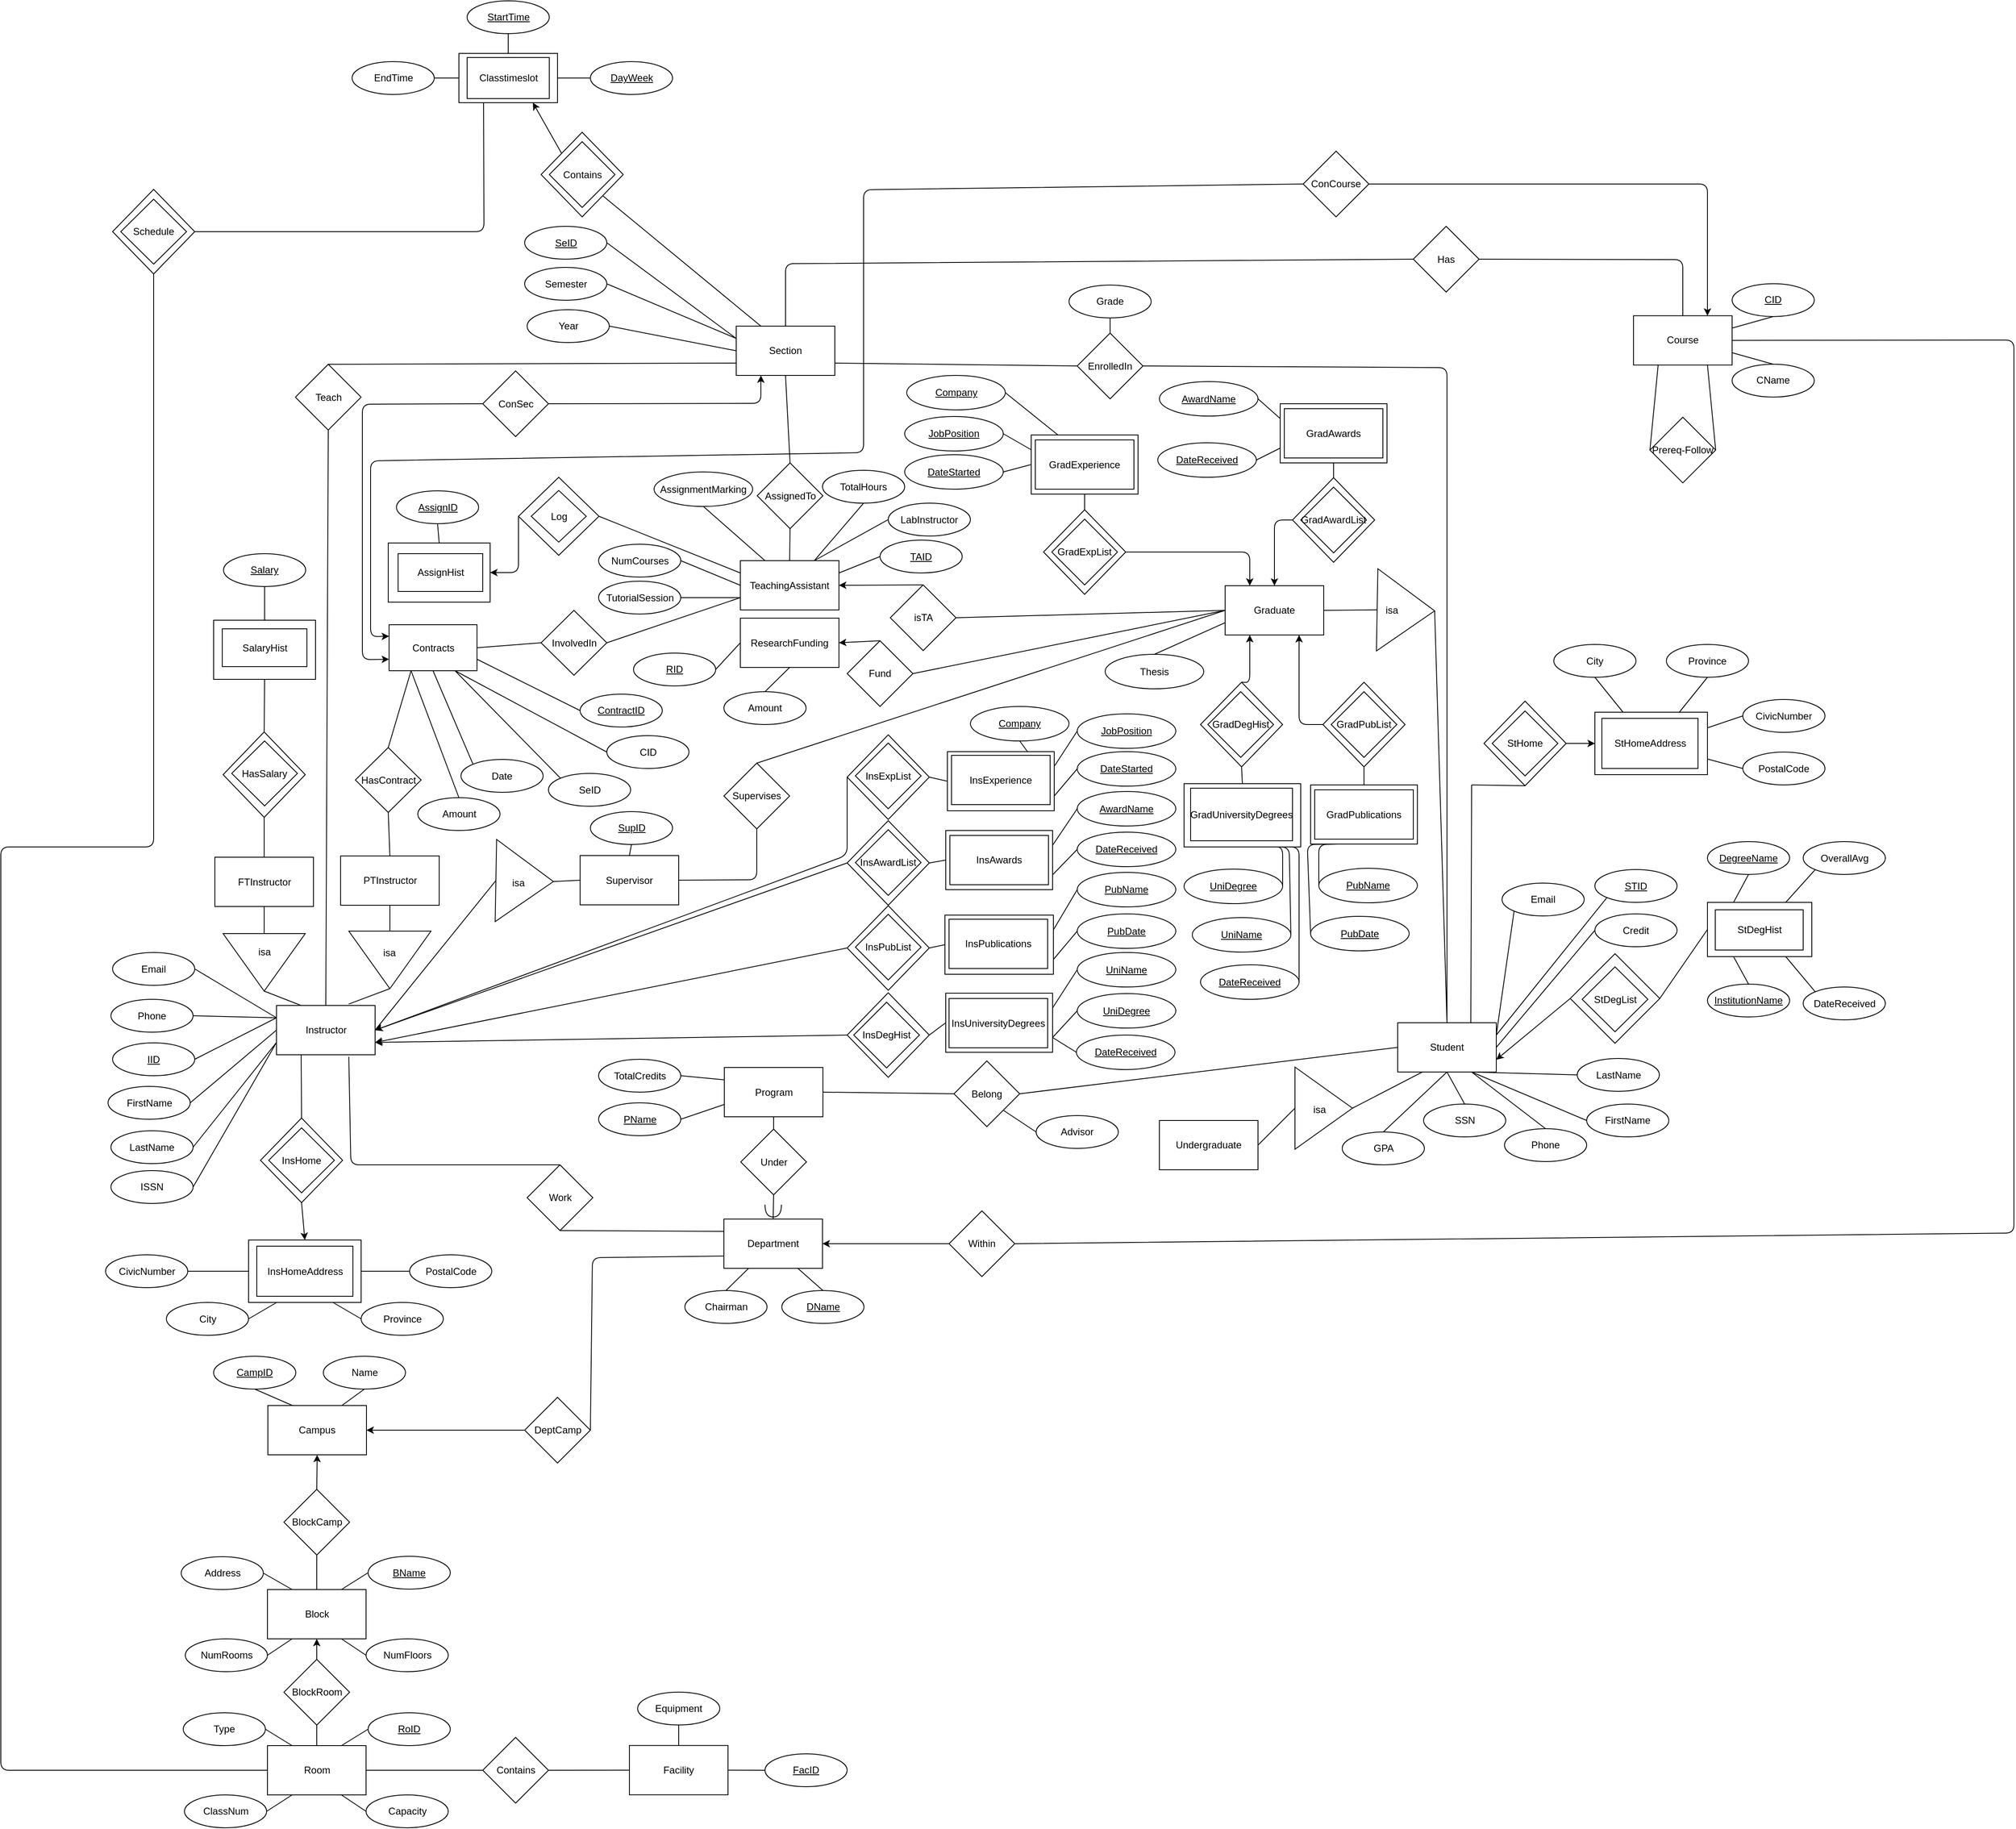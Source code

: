 <mxfile version="11.1.2" type="device"><diagram id="EMCA0j3Sx6y5oZJrnsiI" name="Page-1"><mxGraphModel dx="1660" dy="747" grid="1" gridSize="10" guides="1" tooltips="1" connect="1" arrows="1" fold="1" page="1" pageScale="1" pageWidth="850" pageHeight="1100" math="0" shadow="0"><root><mxCell id="0"/><mxCell id="1" parent="0"/><mxCell id="WMRyYDS83vehvqjM0X09-1" value="Department" style="rounded=0;whiteSpace=wrap;html=1;" vertex="1" parent="1"><mxGeometry x="1550" y="1633" width="120" height="60" as="geometry"/></mxCell><mxCell id="WMRyYDS83vehvqjM0X09-2" value="&lt;u&gt;DName&lt;/u&gt;" style="ellipse;whiteSpace=wrap;html=1;" vertex="1" parent="1"><mxGeometry x="1620.5" y="1720" width="100" height="40" as="geometry"/></mxCell><mxCell id="WMRyYDS83vehvqjM0X09-3" value="" style="endArrow=none;html=1;entryX=0.5;entryY=0;entryDx=0;entryDy=0;exitX=0.75;exitY=1;exitDx=0;exitDy=0;" edge="1" parent="1" source="WMRyYDS83vehvqjM0X09-1" target="WMRyYDS83vehvqjM0X09-2"><mxGeometry width="50" height="50" relative="1" as="geometry"><mxPoint x="1050" y="1703" as="sourcePoint"/><mxPoint x="1100" y="1653" as="targetPoint"/></mxGeometry></mxCell><mxCell id="WMRyYDS83vehvqjM0X09-4" style="edgeStyle=orthogonalEdgeStyle;rounded=0;orthogonalLoop=1;jettySize=auto;html=1;exitX=0;exitY=0.25;exitDx=0;exitDy=0;" edge="1" parent="1" source="WMRyYDS83vehvqjM0X09-5"><mxGeometry relative="1" as="geometry"><mxPoint x="2657" y="548.343" as="targetPoint"/></mxGeometry></mxCell><mxCell id="WMRyYDS83vehvqjM0X09-5" value="Course" style="rounded=0;whiteSpace=wrap;html=1;" vertex="1" parent="1"><mxGeometry x="2657" y="533.343" width="120" height="60" as="geometry"/></mxCell><mxCell id="WMRyYDS83vehvqjM0X09-6" value="CName" style="ellipse;whiteSpace=wrap;html=1;" vertex="1" parent="1"><mxGeometry x="2777" y="592.343" width="100" height="40" as="geometry"/></mxCell><mxCell id="WMRyYDS83vehvqjM0X09-7" value="" style="endArrow=none;html=1;exitX=0.5;exitY=0;exitDx=0;exitDy=0;entryX=1;entryY=0.75;entryDx=0;entryDy=0;" edge="1" parent="1" source="WMRyYDS83vehvqjM0X09-6" target="WMRyYDS83vehvqjM0X09-5"><mxGeometry width="50" height="50" relative="1" as="geometry"><mxPoint x="2514" y="604.343" as="sourcePoint"/><mxPoint x="2557" y="593.343" as="targetPoint"/></mxGeometry></mxCell><mxCell id="WMRyYDS83vehvqjM0X09-8" value="Within" style="rhombus;whiteSpace=wrap;html=1;" vertex="1" parent="1"><mxGeometry x="1824" y="1623" width="80" height="80" as="geometry"/></mxCell><mxCell id="WMRyYDS83vehvqjM0X09-9" value="&lt;u&gt;CID&lt;/u&gt;" style="ellipse;whiteSpace=wrap;html=1;" vertex="1" parent="1"><mxGeometry x="2777" y="494.343" width="100" height="40" as="geometry"/></mxCell><mxCell id="WMRyYDS83vehvqjM0X09-10" value="" style="endArrow=none;html=1;exitX=0.5;exitY=1;exitDx=0;exitDy=0;entryX=1;entryY=0.25;entryDx=0;entryDy=0;" edge="1" parent="1" source="WMRyYDS83vehvqjM0X09-9" target="WMRyYDS83vehvqjM0X09-5"><mxGeometry width="50" height="50" relative="1" as="geometry"><mxPoint x="2827" y="523.343" as="sourcePoint"/><mxPoint x="2657" y="503.343" as="targetPoint"/></mxGeometry></mxCell><mxCell id="WMRyYDS83vehvqjM0X09-11" value="" style="endArrow=classic;html=1;entryX=1;entryY=0.5;entryDx=0;entryDy=0;exitX=0;exitY=0.5;exitDx=0;exitDy=0;" edge="1" parent="1" source="WMRyYDS83vehvqjM0X09-8" target="WMRyYDS83vehvqjM0X09-1"><mxGeometry width="50" height="50" relative="1" as="geometry"><mxPoint x="1220" y="1753" as="sourcePoint"/><mxPoint x="1270" y="1703" as="targetPoint"/></mxGeometry></mxCell><mxCell id="WMRyYDS83vehvqjM0X09-12" value="" style="endArrow=none;html=1;entryX=0;entryY=0.25;entryDx=0;entryDy=0;exitX=0.5;exitY=1;exitDx=0;exitDy=0;" edge="1" parent="1" source="WMRyYDS83vehvqjM0X09-13" target="WMRyYDS83vehvqjM0X09-1"><mxGeometry width="50" height="50" relative="1" as="geometry"><mxPoint x="1500" y="1400.5" as="sourcePoint"/><mxPoint x="1160" y="1640.5" as="targetPoint"/></mxGeometry></mxCell><mxCell id="WMRyYDS83vehvqjM0X09-13" value="Work" style="rhombus;whiteSpace=wrap;html=1;" vertex="1" parent="1"><mxGeometry x="1310.5" y="1567" width="80" height="80" as="geometry"/></mxCell><mxCell id="WMRyYDS83vehvqjM0X09-14" value="Instructor" style="rounded=0;whiteSpace=wrap;html=1;" vertex="1" parent="1"><mxGeometry x="1005.5" y="1373" width="120" height="60" as="geometry"/></mxCell><mxCell id="WMRyYDS83vehvqjM0X09-15" value="&lt;u&gt;IID&lt;/u&gt;" style="ellipse;whiteSpace=wrap;html=1;" vertex="1" parent="1"><mxGeometry x="806" y="1418.5" width="100" height="40" as="geometry"/></mxCell><mxCell id="WMRyYDS83vehvqjM0X09-16" value="FirstName" style="ellipse;whiteSpace=wrap;html=1;" vertex="1" parent="1"><mxGeometry x="800.5" y="1471.5" width="100" height="40" as="geometry"/></mxCell><mxCell id="WMRyYDS83vehvqjM0X09-17" value="" style="endArrow=none;html=1;entryX=0;entryY=0.5;entryDx=0;entryDy=0;exitX=1;exitY=0.5;exitDx=0;exitDy=0;" edge="1" parent="1" source="WMRyYDS83vehvqjM0X09-16" target="WMRyYDS83vehvqjM0X09-14"><mxGeometry width="50" height="50" relative="1" as="geometry"><mxPoint x="1155.5" y="1533" as="sourcePoint"/><mxPoint x="1205.5" y="1483" as="targetPoint"/></mxGeometry></mxCell><mxCell id="WMRyYDS83vehvqjM0X09-18" value="" style="endArrow=none;html=1;entryX=0;entryY=0.25;entryDx=0;entryDy=0;exitX=1;exitY=0.5;exitDx=0;exitDy=0;" edge="1" parent="1" source="WMRyYDS83vehvqjM0X09-15" target="WMRyYDS83vehvqjM0X09-14"><mxGeometry width="50" height="50" relative="1" as="geometry"><mxPoint x="925.5" y="1903" as="sourcePoint"/><mxPoint x="975.5" y="1853" as="targetPoint"/></mxGeometry></mxCell><mxCell id="WMRyYDS83vehvqjM0X09-19" value="Student" style="rounded=0;whiteSpace=wrap;html=1;" vertex="1" parent="1"><mxGeometry x="2370" y="1394" width="120" height="60" as="geometry"/></mxCell><mxCell id="WMRyYDS83vehvqjM0X09-20" value="" style="endArrow=none;html=1;entryX=0.5;entryY=0;entryDx=0;entryDy=0;" edge="1" parent="1" source="WMRyYDS83vehvqjM0X09-113" target="WMRyYDS83vehvqjM0X09-1"><mxGeometry width="50" height="50" relative="1" as="geometry"><mxPoint x="1610" y="1473" as="sourcePoint"/><mxPoint x="1170" y="1743" as="targetPoint"/></mxGeometry></mxCell><mxCell id="WMRyYDS83vehvqjM0X09-21" value="Program" style="rounded=0;whiteSpace=wrap;html=1;" vertex="1" parent="1"><mxGeometry x="1550.5" y="1448.5" width="120" height="60" as="geometry"/></mxCell><mxCell id="WMRyYDS83vehvqjM0X09-22" value="&lt;u&gt;STID&lt;/u&gt;" style="ellipse;whiteSpace=wrap;html=1;" vertex="1" parent="1"><mxGeometry x="2610" y="1207.5" width="100" height="40" as="geometry"/></mxCell><mxCell id="WMRyYDS83vehvqjM0X09-23" value="FirstName" style="ellipse;whiteSpace=wrap;html=1;" vertex="1" parent="1"><mxGeometry x="2600" y="1493" width="100" height="40" as="geometry"/></mxCell><mxCell id="WMRyYDS83vehvqjM0X09-24" value="LastName" style="ellipse;whiteSpace=wrap;html=1;" vertex="1" parent="1"><mxGeometry x="2588.5" y="1437.5" width="100" height="40" as="geometry"/></mxCell><mxCell id="WMRyYDS83vehvqjM0X09-25" value="" style="endArrow=none;html=1;entryX=0;entryY=0.5;entryDx=0;entryDy=0;exitX=0.75;exitY=1;exitDx=0;exitDy=0;" edge="1" parent="1" source="WMRyYDS83vehvqjM0X09-19" target="WMRyYDS83vehvqjM0X09-24"><mxGeometry width="50" height="50" relative="1" as="geometry"><mxPoint x="1080" y="1690.5" as="sourcePoint"/><mxPoint x="1130" y="1640.5" as="targetPoint"/></mxGeometry></mxCell><mxCell id="WMRyYDS83vehvqjM0X09-26" value="" style="endArrow=none;html=1;entryX=0;entryY=0.5;entryDx=0;entryDy=0;exitX=0.75;exitY=1;exitDx=0;exitDy=0;" edge="1" parent="1" source="WMRyYDS83vehvqjM0X09-19" target="WMRyYDS83vehvqjM0X09-23"><mxGeometry width="50" height="50" relative="1" as="geometry"><mxPoint x="1080" y="1690.5" as="sourcePoint"/><mxPoint x="1130" y="1640.5" as="targetPoint"/></mxGeometry></mxCell><mxCell id="WMRyYDS83vehvqjM0X09-27" value="" style="endArrow=none;html=1;entryX=0;entryY=1;entryDx=0;entryDy=0;exitX=1;exitY=0.25;exitDx=0;exitDy=0;" edge="1" parent="1" source="WMRyYDS83vehvqjM0X09-19" target="WMRyYDS83vehvqjM0X09-22"><mxGeometry width="50" height="50" relative="1" as="geometry"><mxPoint x="1080" y="1690.5" as="sourcePoint"/><mxPoint x="1130" y="1640.5" as="targetPoint"/></mxGeometry></mxCell><mxCell id="WMRyYDS83vehvqjM0X09-28" value="Under" style="rhombus;whiteSpace=wrap;html=1;" vertex="1" parent="1"><mxGeometry x="1570.5" y="1523.5" width="80" height="80" as="geometry"/></mxCell><mxCell id="WMRyYDS83vehvqjM0X09-29" value="" style="endArrow=none;html=1;entryX=0.5;entryY=1;entryDx=0;entryDy=0;exitX=0.5;exitY=0;exitDx=0;exitDy=0;" edge="1" parent="1" source="WMRyYDS83vehvqjM0X09-28" target="WMRyYDS83vehvqjM0X09-21"><mxGeometry width="50" height="50" relative="1" as="geometry"><mxPoint x="1070" y="1793" as="sourcePoint"/><mxPoint x="1120" y="1743" as="targetPoint"/></mxGeometry></mxCell><mxCell id="WMRyYDS83vehvqjM0X09-30" value="" style="endArrow=none;html=1;entryX=1;entryY=0.5;entryDx=0;entryDy=0;exitX=0;exitY=0.5;exitDx=0;exitDy=0;" edge="1" parent="1" source="WMRyYDS83vehvqjM0X09-79" target="WMRyYDS83vehvqjM0X09-21"><mxGeometry width="50" height="50" relative="1" as="geometry"><mxPoint x="1710" y="1413" as="sourcePoint"/><mxPoint x="1669.941" y="1413.471" as="targetPoint"/></mxGeometry></mxCell><mxCell id="WMRyYDS83vehvqjM0X09-31" value="" style="endArrow=none;html=1;entryX=1;entryY=0.5;entryDx=0;entryDy=0;exitX=0.5;exitY=1;exitDx=0;exitDy=0;exitPerimeter=0;" edge="1" parent="1" source="WMRyYDS83vehvqjM0X09-70" target="WMRyYDS83vehvqjM0X09-76"><mxGeometry width="50" height="50" relative="1" as="geometry"><mxPoint x="1090" y="1660.5" as="sourcePoint"/><mxPoint x="2180" y="1160.5" as="targetPoint"/></mxGeometry></mxCell><mxCell id="WMRyYDS83vehvqjM0X09-32" value="Section" style="rounded=0;whiteSpace=wrap;html=1;" vertex="1" parent="1"><mxGeometry x="1565" y="546" width="120" height="60" as="geometry"/></mxCell><mxCell id="WMRyYDS83vehvqjM0X09-33" value="EnrolledIn" style="rhombus;whiteSpace=wrap;html=1;" vertex="1" parent="1"><mxGeometry x="1980" y="554.5" width="80" height="80" as="geometry"/></mxCell><mxCell id="WMRyYDS83vehvqjM0X09-34" value="Teach" style="rhombus;whiteSpace=wrap;html=1;" vertex="1" parent="1"><mxGeometry x="1028.5" y="592.5" width="80" height="80" as="geometry"/></mxCell><mxCell id="WMRyYDS83vehvqjM0X09-35" value="" style="endArrow=none;html=1;entryX=0;entryY=0.75;entryDx=0;entryDy=0;exitX=0.5;exitY=0;exitDx=0;exitDy=0;" edge="1" parent="1" source="WMRyYDS83vehvqjM0X09-34" target="WMRyYDS83vehvqjM0X09-32"><mxGeometry width="50" height="50" relative="1" as="geometry"><mxPoint x="1385" y="676" as="sourcePoint"/><mxPoint x="1130" y="1336" as="targetPoint"/></mxGeometry></mxCell><mxCell id="WMRyYDS83vehvqjM0X09-36" value="" style="endArrow=none;html=1;entryX=1;entryY=0.75;entryDx=0;entryDy=0;exitX=0;exitY=0.5;exitDx=0;exitDy=0;" edge="1" parent="1" source="WMRyYDS83vehvqjM0X09-33" target="WMRyYDS83vehvqjM0X09-32"><mxGeometry width="50" height="50" relative="1" as="geometry"><mxPoint x="1080" y="1690.5" as="sourcePoint"/><mxPoint x="1130" y="1640.5" as="targetPoint"/></mxGeometry></mxCell><mxCell id="WMRyYDS83vehvqjM0X09-37" value="" style="endArrow=none;html=1;entryX=0.25;entryY=0;entryDx=0;entryDy=0;exitX=1;exitY=1;exitDx=0;exitDy=0;" edge="1" parent="1" source="WMRyYDS83vehvqjM0X09-45" target="WMRyYDS83vehvqjM0X09-32"><mxGeometry width="50" height="50" relative="1" as="geometry"><mxPoint x="1360" y="561" as="sourcePoint"/><mxPoint x="1130" y="1336" as="targetPoint"/></mxGeometry></mxCell><mxCell id="WMRyYDS83vehvqjM0X09-38" value="Prereq-Follow" style="rhombus;whiteSpace=wrap;html=1;" vertex="1" parent="1"><mxGeometry x="2677" y="656.843" width="80" height="80" as="geometry"/></mxCell><mxCell id="WMRyYDS83vehvqjM0X09-39" value="Semester" style="ellipse;whiteSpace=wrap;html=1;" vertex="1" parent="1"><mxGeometry x="1307.5" y="474.5" width="100" height="40" as="geometry"/></mxCell><mxCell id="WMRyYDS83vehvqjM0X09-40" value="Year" style="ellipse;whiteSpace=wrap;html=1;" vertex="1" parent="1"><mxGeometry x="1310.5" y="526" width="100" height="40" as="geometry"/></mxCell><mxCell id="WMRyYDS83vehvqjM0X09-41" value="" style="endArrow=none;html=1;entryX=0;entryY=0.25;entryDx=0;entryDy=0;exitX=1;exitY=0.5;exitDx=0;exitDy=0;" edge="1" parent="1" source="WMRyYDS83vehvqjM0X09-39" target="WMRyYDS83vehvqjM0X09-32"><mxGeometry width="50" height="50" relative="1" as="geometry"><mxPoint x="947.5" y="1396" as="sourcePoint"/><mxPoint x="1432.5" y="526" as="targetPoint"/></mxGeometry></mxCell><mxCell id="WMRyYDS83vehvqjM0X09-42" value="" style="endArrow=none;html=1;entryX=0;entryY=0.5;entryDx=0;entryDy=0;exitX=1;exitY=0.5;exitDx=0;exitDy=0;" edge="1" parent="1" source="WMRyYDS83vehvqjM0X09-40" target="WMRyYDS83vehvqjM0X09-32"><mxGeometry width="50" height="50" relative="1" as="geometry"><mxPoint x="947.5" y="1700.5" as="sourcePoint"/><mxPoint x="1432.5" y="526" as="targetPoint"/></mxGeometry></mxCell><mxCell id="WMRyYDS83vehvqjM0X09-43" value="&lt;u&gt;SeID&lt;/u&gt;" style="ellipse;whiteSpace=wrap;html=1;" vertex="1" parent="1"><mxGeometry x="1307.5" y="424.5" width="100" height="40" as="geometry"/></mxCell><mxCell id="WMRyYDS83vehvqjM0X09-44" value="" style="endArrow=none;html=1;entryX=1;entryY=0.5;entryDx=0;entryDy=0;exitX=0;exitY=0.25;exitDx=0;exitDy=0;" edge="1" parent="1" source="WMRyYDS83vehvqjM0X09-32" target="WMRyYDS83vehvqjM0X09-43"><mxGeometry width="50" height="50" relative="1" as="geometry"><mxPoint x="1432.5" y="511" as="sourcePoint"/><mxPoint x="997.5" y="1346" as="targetPoint"/></mxGeometry></mxCell><mxCell id="WMRyYDS83vehvqjM0X09-45" value="" style="rhombus;whiteSpace=wrap;html=1;" vertex="1" parent="1"><mxGeometry x="1327.5" y="310" width="100" height="103" as="geometry"/></mxCell><mxCell id="WMRyYDS83vehvqjM0X09-47" value="" style="rounded=0;whiteSpace=wrap;html=1;" vertex="1" parent="1"><mxGeometry x="1227.5" y="214" width="120" height="60" as="geometry"/></mxCell><mxCell id="WMRyYDS83vehvqjM0X09-48" value="ClassNum" style="ellipse;whiteSpace=wrap;html=1;" vertex="1" parent="1"><mxGeometry x="893.5" y="2334" width="100" height="40" as="geometry"/></mxCell><mxCell id="WMRyYDS83vehvqjM0X09-49" value="&lt;u&gt;StartTime&lt;/u&gt;" style="ellipse;whiteSpace=wrap;html=1;" vertex="1" parent="1"><mxGeometry x="1237.5" y="150" width="100" height="40" as="geometry"/></mxCell><mxCell id="WMRyYDS83vehvqjM0X09-50" value="EndTime" style="ellipse;whiteSpace=wrap;html=1;" vertex="1" parent="1"><mxGeometry x="1097.5" y="224" width="100" height="40" as="geometry"/></mxCell><mxCell id="WMRyYDS83vehvqjM0X09-51" value="" style="endArrow=none;html=1;exitX=1;exitY=0.5;exitDx=0;exitDy=0;entryX=0;entryY=0.75;entryDx=0;entryDy=0;" edge="1" parent="1" source="WMRyYDS83vehvqjM0X09-52" target="WMRyYDS83vehvqjM0X09-21"><mxGeometry width="50" height="50" relative="1" as="geometry"><mxPoint x="1500" y="1308" as="sourcePoint"/><mxPoint x="1580" y="1343" as="targetPoint"/></mxGeometry></mxCell><mxCell id="WMRyYDS83vehvqjM0X09-52" value="&lt;u&gt;PName&lt;/u&gt;" style="ellipse;whiteSpace=wrap;html=1;" vertex="1" parent="1"><mxGeometry x="1397.5" y="1491.5" width="100" height="40" as="geometry"/></mxCell><mxCell id="WMRyYDS83vehvqjM0X09-53" value="ResearchFunding" style="rounded=0;whiteSpace=wrap;html=1;" vertex="1" parent="1"><mxGeometry x="1570" y="901.5" width="120" height="60" as="geometry"/></mxCell><mxCell id="WMRyYDS83vehvqjM0X09-54" value="TeachingAssistant" style="rounded=0;whiteSpace=wrap;html=1;" vertex="1" parent="1"><mxGeometry x="1570" y="831.5" width="120" height="60" as="geometry"/></mxCell><mxCell id="WMRyYDS83vehvqjM0X09-55" value="" style="endArrow=classic;html=1;entryX=1;entryY=0.5;entryDx=0;entryDy=0;exitX=0.5;exitY=0;exitDx=0;exitDy=0;" edge="1" parent="1" source="WMRyYDS83vehvqjM0X09-80" target="WMRyYDS83vehvqjM0X09-54"><mxGeometry width="50" height="50" relative="1" as="geometry"><mxPoint x="1870" y="861.5" as="sourcePoint"/><mxPoint x="1090" y="1451.5" as="targetPoint"/></mxGeometry></mxCell><mxCell id="WMRyYDS83vehvqjM0X09-56" value="" style="endArrow=classic;html=1;entryX=1;entryY=0.5;entryDx=0;entryDy=0;exitX=0.5;exitY=0;exitDx=0;exitDy=0;" edge="1" parent="1" source="WMRyYDS83vehvqjM0X09-364" target="WMRyYDS83vehvqjM0X09-53"><mxGeometry width="50" height="50" relative="1" as="geometry"><mxPoint x="1880" y="1071.5" as="sourcePoint"/><mxPoint x="1090" y="1451.5" as="targetPoint"/></mxGeometry></mxCell><mxCell id="WMRyYDS83vehvqjM0X09-57" value="GPA" style="ellipse;whiteSpace=wrap;html=1;" vertex="1" parent="1"><mxGeometry x="2302.5" y="1527" width="100" height="40" as="geometry"/></mxCell><mxCell id="WMRyYDS83vehvqjM0X09-58" value="" style="endArrow=none;html=1;entryX=0.5;entryY=1;entryDx=0;entryDy=0;exitX=0.5;exitY=0;exitDx=0;exitDy=0;" edge="1" parent="1" source="WMRyYDS83vehvqjM0X09-57" target="WMRyYDS83vehvqjM0X09-19"><mxGeometry width="50" height="50" relative="1" as="geometry"><mxPoint x="1190" y="1750.5" as="sourcePoint"/><mxPoint x="1240" y="1700.5" as="targetPoint"/></mxGeometry></mxCell><mxCell id="WMRyYDS83vehvqjM0X09-59" value="TutorialSession" style="ellipse;whiteSpace=wrap;html=1;" vertex="1" parent="1"><mxGeometry x="1397.5" y="856.5" width="100" height="40" as="geometry"/></mxCell><mxCell id="WMRyYDS83vehvqjM0X09-60" value="LabInstructor" style="ellipse;whiteSpace=wrap;html=1;" vertex="1" parent="1"><mxGeometry x="1750" y="761.5" width="100" height="40" as="geometry"/></mxCell><mxCell id="WMRyYDS83vehvqjM0X09-61" value="AssignmentMarking" style="ellipse;whiteSpace=wrap;html=1;" vertex="1" parent="1"><mxGeometry x="1465" y="723.5" width="120" height="42" as="geometry"/></mxCell><mxCell id="WMRyYDS83vehvqjM0X09-62" value="TotalHours" style="ellipse;whiteSpace=wrap;html=1;" vertex="1" parent="1"><mxGeometry x="1670" y="721.5" width="100" height="40" as="geometry"/></mxCell><mxCell id="WMRyYDS83vehvqjM0X09-63" value="NumCourses" style="ellipse;whiteSpace=wrap;html=1;" vertex="1" parent="1"><mxGeometry x="1397.5" y="811.5" width="100" height="40" as="geometry"/></mxCell><mxCell id="WMRyYDS83vehvqjM0X09-64" value="Capacity" style="ellipse;whiteSpace=wrap;html=1;" vertex="1" parent="1"><mxGeometry x="1114.5" y="2334" width="100" height="40" as="geometry"/></mxCell><mxCell id="WMRyYDS83vehvqjM0X09-65" value="" style="endArrow=none;html=1;entryX=1;entryY=0.5;entryDx=0;entryDy=0;exitX=0;exitY=0.75;exitDx=0;exitDy=0;" edge="1" parent="1" source="WMRyYDS83vehvqjM0X09-54" target="WMRyYDS83vehvqjM0X09-59"><mxGeometry width="50" height="50" relative="1" as="geometry"><mxPoint x="910" y="1501.5" as="sourcePoint"/><mxPoint x="960" y="1451.5" as="targetPoint"/></mxGeometry></mxCell><mxCell id="WMRyYDS83vehvqjM0X09-66" value="" style="endArrow=none;html=1;entryX=1;entryY=0.5;entryDx=0;entryDy=0;exitX=0;exitY=0.5;exitDx=0;exitDy=0;" edge="1" parent="1" source="WMRyYDS83vehvqjM0X09-54" target="WMRyYDS83vehvqjM0X09-63"><mxGeometry width="50" height="50" relative="1" as="geometry"><mxPoint x="910" y="1501.5" as="sourcePoint"/><mxPoint x="960" y="1451.5" as="targetPoint"/></mxGeometry></mxCell><mxCell id="WMRyYDS83vehvqjM0X09-67" value="" style="endArrow=none;html=1;exitX=0;exitY=0.5;exitDx=0;exitDy=0;entryX=0.75;entryY=0;entryDx=0;entryDy=0;" edge="1" parent="1" source="WMRyYDS83vehvqjM0X09-60" target="WMRyYDS83vehvqjM0X09-54"><mxGeometry width="50" height="50" relative="1" as="geometry"><mxPoint x="910" y="1501.5" as="sourcePoint"/><mxPoint x="1600" y="831.5" as="targetPoint"/></mxGeometry></mxCell><mxCell id="WMRyYDS83vehvqjM0X09-68" value="" style="endArrow=none;html=1;entryX=0.5;entryY=1;entryDx=0;entryDy=0;exitX=0.25;exitY=0;exitDx=0;exitDy=0;" edge="1" parent="1" source="WMRyYDS83vehvqjM0X09-54" target="WMRyYDS83vehvqjM0X09-61"><mxGeometry width="50" height="50" relative="1" as="geometry"><mxPoint x="910" y="1501.5" as="sourcePoint"/><mxPoint x="960" y="1451.5" as="targetPoint"/></mxGeometry></mxCell><mxCell id="WMRyYDS83vehvqjM0X09-69" value="" style="endArrow=none;html=1;entryX=0.5;entryY=1;entryDx=0;entryDy=0;exitX=0.75;exitY=0;exitDx=0;exitDy=0;" edge="1" parent="1" source="WMRyYDS83vehvqjM0X09-54" target="WMRyYDS83vehvqjM0X09-62"><mxGeometry width="50" height="50" relative="1" as="geometry"><mxPoint x="910" y="1501.5" as="sourcePoint"/><mxPoint x="960" y="1451.5" as="targetPoint"/></mxGeometry></mxCell><mxCell id="WMRyYDS83vehvqjM0X09-70" value="" style="verticalLabelPosition=bottom;verticalAlign=top;html=1;shape=mxgraph.basic.acute_triangle;dx=0.5;rotation=91;" vertex="1" parent="1"><mxGeometry x="2330" y="857" width="100" height="70" as="geometry"/></mxCell><mxCell id="WMRyYDS83vehvqjM0X09-71" value="" style="verticalLabelPosition=bottom;verticalAlign=top;html=1;shape=mxgraph.basic.acute_triangle;dx=0.5;rotation=90;" vertex="1" parent="1"><mxGeometry x="2230" y="1463" width="100" height="70" as="geometry"/></mxCell><mxCell id="WMRyYDS83vehvqjM0X09-72" value="isa" style="text;html=1;strokeColor=none;fillColor=none;align=center;verticalAlign=middle;whiteSpace=wrap;rounded=0;" vertex="1" parent="1"><mxGeometry x="2342.5" y="882" width="40" height="20" as="geometry"/></mxCell><mxCell id="WMRyYDS83vehvqjM0X09-73" value="isa" style="text;html=1;strokeColor=none;fillColor=none;align=center;verticalAlign=middle;whiteSpace=wrap;rounded=0;" vertex="1" parent="1"><mxGeometry x="2255" y="1490" width="40" height="20" as="geometry"/></mxCell><mxCell id="WMRyYDS83vehvqjM0X09-74" value="" style="endArrow=none;html=1;entryX=0;entryY=0;entryDx=50;entryDy=0;entryPerimeter=0;exitX=0.25;exitY=1;exitDx=0;exitDy=0;" edge="1" parent="1" source="WMRyYDS83vehvqjM0X09-19" target="WMRyYDS83vehvqjM0X09-71"><mxGeometry width="50" height="50" relative="1" as="geometry"><mxPoint x="1500" y="1750.5" as="sourcePoint"/><mxPoint x="1550" y="1700.5" as="targetPoint"/></mxGeometry></mxCell><mxCell id="WMRyYDS83vehvqjM0X09-75" value="" style="endArrow=none;html=1;entryX=0.5;entryY=0;entryDx=0;entryDy=0;exitX=0;exitY=0;exitDx=50;exitDy=0;exitPerimeter=0;" edge="1" parent="1" source="WMRyYDS83vehvqjM0X09-70" target="WMRyYDS83vehvqjM0X09-19"><mxGeometry width="50" height="50" relative="1" as="geometry"><mxPoint x="1500" y="1750.5" as="sourcePoint"/><mxPoint x="1550" y="1700.5" as="targetPoint"/></mxGeometry></mxCell><mxCell id="WMRyYDS83vehvqjM0X09-76" value="Graduate" style="rounded=0;whiteSpace=wrap;html=1;" vertex="1" parent="1"><mxGeometry x="2160" y="862" width="120" height="60" as="geometry"/></mxCell><mxCell id="WMRyYDS83vehvqjM0X09-77" value="Undergraduate" style="rounded=0;whiteSpace=wrap;html=1;" vertex="1" parent="1"><mxGeometry x="2080" y="1513" width="120" height="60" as="geometry"/></mxCell><mxCell id="WMRyYDS83vehvqjM0X09-78" value="" style="endArrow=none;html=1;exitX=1;exitY=0.5;exitDx=0;exitDy=0;entryX=0.5;entryY=1;entryDx=0;entryDy=0;entryPerimeter=0;" edge="1" parent="1" source="WMRyYDS83vehvqjM0X09-77" target="WMRyYDS83vehvqjM0X09-71"><mxGeometry width="50" height="50" relative="1" as="geometry"><mxPoint x="1270" y="1853" as="sourcePoint"/><mxPoint x="2230" y="1384.5" as="targetPoint"/></mxGeometry></mxCell><mxCell id="WMRyYDS83vehvqjM0X09-79" value="Belong" style="rhombus;whiteSpace=wrap;html=1;" vertex="1" parent="1"><mxGeometry x="1830" y="1440.5" width="80" height="80" as="geometry"/></mxCell><mxCell id="WMRyYDS83vehvqjM0X09-80" value="isTA" style="rhombus;whiteSpace=wrap;html=1;" vertex="1" parent="1"><mxGeometry x="1752.5" y="861" width="80" height="80" as="geometry"/></mxCell><mxCell id="WMRyYDS83vehvqjM0X09-81" value="" style="endArrow=none;html=1;entryX=0;entryY=0.5;entryDx=0;entryDy=0;exitX=1;exitY=0.5;exitDx=0;exitDy=0;" edge="1" parent="1" source="WMRyYDS83vehvqjM0X09-80" target="WMRyYDS83vehvqjM0X09-76"><mxGeometry width="50" height="50" relative="1" as="geometry"><mxPoint x="1370" y="1750.5" as="sourcePoint"/><mxPoint x="1420" y="1700.5" as="targetPoint"/></mxGeometry></mxCell><mxCell id="WMRyYDS83vehvqjM0X09-82" value="" style="endArrow=none;html=1;entryX=1;entryY=0.5;entryDx=0;entryDy=0;exitX=0;exitY=0.5;exitDx=0;exitDy=0;" edge="1" parent="1" source="WMRyYDS83vehvqjM0X09-19" target="WMRyYDS83vehvqjM0X09-79"><mxGeometry width="50" height="50" relative="1" as="geometry"><mxPoint x="1370" y="1750.5" as="sourcePoint"/><mxPoint x="1420" y="1700.5" as="targetPoint"/><Array as="points"/></mxGeometry></mxCell><mxCell id="WMRyYDS83vehvqjM0X09-83" value="Credit" style="ellipse;whiteSpace=wrap;html=1;" vertex="1" parent="1"><mxGeometry x="2610" y="1261.5" width="100" height="40" as="geometry"/></mxCell><mxCell id="WMRyYDS83vehvqjM0X09-84" value="" style="endArrow=none;html=1;entryX=0;entryY=0.5;entryDx=0;entryDy=0;exitX=1;exitY=0.5;exitDx=0;exitDy=0;" edge="1" parent="1" source="WMRyYDS83vehvqjM0X09-19" target="WMRyYDS83vehvqjM0X09-83"><mxGeometry width="50" height="50" relative="1" as="geometry"><mxPoint x="1730" y="1750.5" as="sourcePoint"/><mxPoint x="1780" y="1700.5" as="targetPoint"/></mxGeometry></mxCell><mxCell id="WMRyYDS83vehvqjM0X09-85" value="Has" style="rhombus;whiteSpace=wrap;html=1;" vertex="1" parent="1"><mxGeometry x="2389" y="424.5" width="80" height="80" as="geometry"/></mxCell><mxCell id="WMRyYDS83vehvqjM0X09-86" value="Classtimeslot" style="rounded=0;whiteSpace=wrap;html=1;" vertex="1" parent="1"><mxGeometry x="1237.5" y="219" width="100" height="50" as="geometry"/></mxCell><mxCell id="WMRyYDS83vehvqjM0X09-87" value="&lt;u&gt;RID&lt;br&gt;&lt;/u&gt;" style="ellipse;whiteSpace=wrap;html=1;" vertex="1" parent="1"><mxGeometry x="1440" y="944" width="100" height="40" as="geometry"/></mxCell><mxCell id="WMRyYDS83vehvqjM0X09-88" value="" style="endArrow=none;html=1;entryX=0;entryY=0.5;entryDx=0;entryDy=0;exitX=1;exitY=0.5;exitDx=0;exitDy=0;" edge="1" parent="1" source="WMRyYDS83vehvqjM0X09-87" target="WMRyYDS83vehvqjM0X09-53"><mxGeometry width="50" height="50" relative="1" as="geometry"><mxPoint x="900" y="1501.5" as="sourcePoint"/><mxPoint x="950" y="1451.5" as="targetPoint"/></mxGeometry></mxCell><mxCell id="WMRyYDS83vehvqjM0X09-89" value="&lt;u&gt;TAID&lt;br&gt;&lt;/u&gt;" style="ellipse;whiteSpace=wrap;html=1;" vertex="1" parent="1"><mxGeometry x="1740" y="806.5" width="100" height="40" as="geometry"/></mxCell><mxCell id="WMRyYDS83vehvqjM0X09-90" value="" style="endArrow=none;html=1;entryX=0;entryY=0.5;entryDx=0;entryDy=0;exitX=1;exitY=0.25;exitDx=0;exitDy=0;" edge="1" parent="1" source="WMRyYDS83vehvqjM0X09-54" target="WMRyYDS83vehvqjM0X09-89"><mxGeometry width="50" height="50" relative="1" as="geometry"><mxPoint x="900" y="1501.5" as="sourcePoint"/><mxPoint x="950" y="1451.5" as="targetPoint"/></mxGeometry></mxCell><mxCell id="WMRyYDS83vehvqjM0X09-91" value="" style="endArrow=none;html=1;entryX=0.25;entryY=1;entryDx=0;entryDy=0;exitX=0;exitY=0.5;exitDx=0;exitDy=0;" edge="1" parent="1" source="WMRyYDS83vehvqjM0X09-38" target="WMRyYDS83vehvqjM0X09-5"><mxGeometry width="50" height="50" relative="1" as="geometry"><mxPoint x="2677" y="703.343" as="sourcePoint"/><mxPoint x="1797" y="763.343" as="targetPoint"/></mxGeometry></mxCell><mxCell id="WMRyYDS83vehvqjM0X09-92" value="" style="endArrow=none;html=1;entryX=0.75;entryY=1;entryDx=0;entryDy=0;exitX=1;exitY=0.5;exitDx=0;exitDy=0;" edge="1" parent="1" source="WMRyYDS83vehvqjM0X09-38" target="WMRyYDS83vehvqjM0X09-5"><mxGeometry width="50" height="50" relative="1" as="geometry"><mxPoint x="2757" y="703.343" as="sourcePoint"/><mxPoint x="1797" y="763.343" as="targetPoint"/></mxGeometry></mxCell><mxCell id="WMRyYDS83vehvqjM0X09-93" value="" style="endArrow=none;html=1;entryX=0;entryY=0.25;entryDx=0;entryDy=0;exitX=1;exitY=0.5;exitDx=0;exitDy=0;" edge="1" parent="1" source="WMRyYDS83vehvqjM0X09-94" target="WMRyYDS83vehvqjM0X09-21"><mxGeometry width="50" height="50" relative="1" as="geometry"><mxPoint x="1500" y="1347" as="sourcePoint"/><mxPoint x="1010" y="1807" as="targetPoint"/></mxGeometry></mxCell><mxCell id="WMRyYDS83vehvqjM0X09-94" value="TotalCredits" style="ellipse;whiteSpace=wrap;html=1;" vertex="1" parent="1"><mxGeometry x="1397.5" y="1438.5" width="100" height="40" as="geometry"/></mxCell><mxCell id="WMRyYDS83vehvqjM0X09-95" value="" style="endArrow=classic;html=1;entryX=0.75;entryY=1;entryDx=0;entryDy=0;exitX=0;exitY=0;exitDx=0;exitDy=0;" edge="1" parent="1" source="WMRyYDS83vehvqjM0X09-45" target="WMRyYDS83vehvqjM0X09-47"><mxGeometry width="50" height="50" relative="1" as="geometry"><mxPoint x="907.5" y="1400" as="sourcePoint"/><mxPoint x="957.5" y="1350" as="targetPoint"/></mxGeometry></mxCell><mxCell id="WMRyYDS83vehvqjM0X09-96" value="" style="endArrow=none;html=1;entryX=0.5;entryY=1;entryDx=0;entryDy=0;exitX=0.5;exitY=0;exitDx=0;exitDy=0;" edge="1" parent="1" source="WMRyYDS83vehvqjM0X09-47" target="WMRyYDS83vehvqjM0X09-49"><mxGeometry width="50" height="50" relative="1" as="geometry"><mxPoint x="742.5" y="1280" as="sourcePoint"/><mxPoint x="792.5" y="1230" as="targetPoint"/></mxGeometry></mxCell><mxCell id="WMRyYDS83vehvqjM0X09-97" value="" style="endArrow=none;html=1;entryX=0;entryY=0.5;entryDx=0;entryDy=0;exitX=1;exitY=0.5;exitDx=0;exitDy=0;" edge="1" parent="1" source="WMRyYDS83vehvqjM0X09-50" target="WMRyYDS83vehvqjM0X09-47"><mxGeometry width="50" height="50" relative="1" as="geometry"><mxPoint x="742.5" y="1280" as="sourcePoint"/><mxPoint x="792.5" y="1230" as="targetPoint"/></mxGeometry></mxCell><mxCell id="WMRyYDS83vehvqjM0X09-98" value="&lt;u&gt;DayWeek&lt;/u&gt;" style="ellipse;whiteSpace=wrap;html=1;" vertex="1" parent="1"><mxGeometry x="1387.5" y="224" width="100" height="40" as="geometry"/></mxCell><mxCell id="WMRyYDS83vehvqjM0X09-99" value="" style="endArrow=none;html=1;entryX=1;entryY=1;entryDx=0;entryDy=0;exitX=0;exitY=0.5;exitDx=0;exitDy=0;" edge="1" parent="1" source="WMRyYDS83vehvqjM0X09-100" target="WMRyYDS83vehvqjM0X09-79"><mxGeometry width="50" height="50" relative="1" as="geometry"><mxPoint x="1940" y="1447" as="sourcePoint"/><mxPoint x="1130" y="1807" as="targetPoint"/></mxGeometry></mxCell><mxCell id="WMRyYDS83vehvqjM0X09-100" value="Advisor" style="ellipse;whiteSpace=wrap;html=1;" vertex="1" parent="1"><mxGeometry x="1930" y="1507" width="100" height="40" as="geometry"/></mxCell><mxCell id="WMRyYDS83vehvqjM0X09-101" value="" style="endArrow=none;html=1;entryX=0;entryY=0.5;entryDx=0;entryDy=0;exitX=1;exitY=0.5;exitDx=0;exitDy=0;" edge="1" parent="1" source="WMRyYDS83vehvqjM0X09-47" target="WMRyYDS83vehvqjM0X09-98"><mxGeometry width="50" height="50" relative="1" as="geometry"><mxPoint x="862.5" y="1280" as="sourcePoint"/><mxPoint x="912.5" y="1230" as="targetPoint"/></mxGeometry></mxCell><mxCell id="WMRyYDS83vehvqjM0X09-102" value="Amount" style="ellipse;whiteSpace=wrap;html=1;" vertex="1" parent="1"><mxGeometry x="1550" y="991" width="100" height="40" as="geometry"/></mxCell><mxCell id="WMRyYDS83vehvqjM0X09-103" value="" style="endArrow=none;html=1;entryX=0.5;entryY=1;entryDx=0;entryDy=0;exitX=0.5;exitY=0;exitDx=0;exitDy=0;" edge="1" parent="1" source="WMRyYDS83vehvqjM0X09-102" target="WMRyYDS83vehvqjM0X09-53"><mxGeometry width="50" height="50" relative="1" as="geometry"><mxPoint x="1609.5" y="984" as="sourcePoint"/><mxPoint x="1270" y="1315.5" as="targetPoint"/></mxGeometry></mxCell><mxCell id="WMRyYDS83vehvqjM0X09-104" value="Grade" style="ellipse;whiteSpace=wrap;html=1;" vertex="1" parent="1"><mxGeometry x="1970" y="496" width="100" height="40" as="geometry"/></mxCell><mxCell id="WMRyYDS83vehvqjM0X09-105" value="" style="endArrow=none;html=1;entryX=0.5;entryY=1;entryDx=0;entryDy=0;exitX=0.5;exitY=0;exitDx=0;exitDy=0;" edge="1" parent="1" source="WMRyYDS83vehvqjM0X09-33" target="WMRyYDS83vehvqjM0X09-104"><mxGeometry width="50" height="50" relative="1" as="geometry"><mxPoint x="1540" y="1530" as="sourcePoint"/><mxPoint x="1590" y="1480" as="targetPoint"/></mxGeometry></mxCell><mxCell id="WMRyYDS83vehvqjM0X09-106" value="" style="rhombus;whiteSpace=wrap;html=1;" vertex="1" parent="1"><mxGeometry x="806" y="379.5" width="100" height="103" as="geometry"/></mxCell><mxCell id="WMRyYDS83vehvqjM0X09-107" value="Schedule" style="rhombus;whiteSpace=wrap;html=1;" vertex="1" parent="1"><mxGeometry x="816" y="391.5" width="80" height="79" as="geometry"/></mxCell><mxCell id="WMRyYDS83vehvqjM0X09-108" value="" style="endArrow=none;html=1;entryX=0.25;entryY=1;entryDx=0;entryDy=0;exitX=1;exitY=0.5;exitDx=0;exitDy=0;" edge="1" parent="1" source="WMRyYDS83vehvqjM0X09-106" target="WMRyYDS83vehvqjM0X09-47"><mxGeometry width="50" height="50" relative="1" as="geometry"><mxPoint x="917.5" y="1440" as="sourcePoint"/><mxPoint x="967.5" y="1390" as="targetPoint"/><Array as="points"><mxPoint x="1258" y="431"/></Array></mxGeometry></mxCell><mxCell id="WMRyYDS83vehvqjM0X09-109" value="Contains" style="rhombus;whiteSpace=wrap;html=1;" vertex="1" parent="1"><mxGeometry x="1337.5" y="321.5" width="80" height="80" as="geometry"/></mxCell><mxCell id="WMRyYDS83vehvqjM0X09-110" value="AssignedTo" style="rhombus;whiteSpace=wrap;html=1;" vertex="1" parent="1"><mxGeometry x="1590.5" y="712.5" width="80" height="80" as="geometry"/></mxCell><mxCell id="WMRyYDS83vehvqjM0X09-111" value="" style="endArrow=none;html=1;entryX=0.5;entryY=0;entryDx=0;entryDy=0;exitX=0.5;exitY=1;exitDx=0;exitDy=0;" edge="1" parent="1" source="WMRyYDS83vehvqjM0X09-110" target="WMRyYDS83vehvqjM0X09-54"><mxGeometry width="50" height="50" relative="1" as="geometry"><mxPoint x="1160" y="1505.5" as="sourcePoint"/><mxPoint x="1210" y="1455.5" as="targetPoint"/></mxGeometry></mxCell><mxCell id="WMRyYDS83vehvqjM0X09-112" value="" style="endArrow=none;html=1;entryX=0.5;entryY=0;entryDx=0;entryDy=0;exitX=0.5;exitY=1;exitDx=0;exitDy=0;" edge="1" parent="1" source="WMRyYDS83vehvqjM0X09-32" target="WMRyYDS83vehvqjM0X09-110"><mxGeometry width="50" height="50" relative="1" as="geometry"><mxPoint x="1310" y="1450" as="sourcePoint"/><mxPoint x="1650" y="641" as="targetPoint"/></mxGeometry></mxCell><mxCell id="WMRyYDS83vehvqjM0X09-113" value="" style="shape=requiredInterface;html=1;verticalLabelPosition=bottom;rotation=90;" vertex="1" parent="1"><mxGeometry x="1602.5" y="1613" width="15" height="20" as="geometry"/></mxCell><mxCell id="WMRyYDS83vehvqjM0X09-114" value="" style="endArrow=none;html=1;exitX=1;exitY=0.5;exitDx=0;exitDy=0;exitPerimeter=0;entryX=0.5;entryY=1;entryDx=0;entryDy=0;" edge="1" parent="1" source="WMRyYDS83vehvqjM0X09-113" target="WMRyYDS83vehvqjM0X09-28"><mxGeometry width="50" height="50" relative="1" as="geometry"><mxPoint x="1670" y="1607" as="sourcePoint"/><mxPoint x="1720" y="1557" as="targetPoint"/></mxGeometry></mxCell><mxCell id="WMRyYDS83vehvqjM0X09-115" value="" style="endArrow=none;html=1;entryX=0;entryY=0.5;entryDx=0;entryDy=0;exitX=0.5;exitY=0;exitDx=0;exitDy=0;" edge="1" parent="1" source="WMRyYDS83vehvqjM0X09-116" target="WMRyYDS83vehvqjM0X09-76"><mxGeometry width="50" height="50" relative="1" as="geometry"><mxPoint x="2091" y="1214.5" as="sourcePoint"/><mxPoint x="1200" y="1704.5" as="targetPoint"/></mxGeometry></mxCell><mxCell id="WMRyYDS83vehvqjM0X09-116" value="Supervises" style="rhombus;whiteSpace=wrap;html=1;" vertex="1" parent="1"><mxGeometry x="1550" y="1078" width="80" height="80" as="geometry"/></mxCell><mxCell id="WMRyYDS83vehvqjM0X09-117" value="" style="endArrow=none;html=1;entryX=0.5;entryY=1;entryDx=0;entryDy=0;exitX=1;exitY=0.5;exitDx=0;exitDy=0;" edge="1" parent="1" source="WMRyYDS83vehvqjM0X09-118" target="WMRyYDS83vehvqjM0X09-116"><mxGeometry width="50" height="50" relative="1" as="geometry"><mxPoint x="1830" y="1246" as="sourcePoint"/><mxPoint x="1200" y="1646" as="targetPoint"/><Array as="points"><mxPoint x="1590" y="1220"/></Array></mxGeometry></mxCell><mxCell id="WMRyYDS83vehvqjM0X09-118" value="Supervisor" style="rounded=0;whiteSpace=wrap;html=1;" vertex="1" parent="1"><mxGeometry x="1375" y="1190.5" width="120" height="60" as="geometry"/></mxCell><mxCell id="WMRyYDS83vehvqjM0X09-119" value="&lt;u&gt;SupID&lt;br&gt;&lt;/u&gt;" style="ellipse;whiteSpace=wrap;html=1;" vertex="1" parent="1"><mxGeometry x="1387.5" y="1137" width="100" height="40" as="geometry"/></mxCell><mxCell id="WMRyYDS83vehvqjM0X09-120" value="" style="endArrow=none;html=1;entryX=0.5;entryY=1;entryDx=0;entryDy=0;exitX=0.5;exitY=0;exitDx=0;exitDy=0;" edge="1" parent="1" source="WMRyYDS83vehvqjM0X09-118" target="WMRyYDS83vehvqjM0X09-119"><mxGeometry width="50" height="50" relative="1" as="geometry"><mxPoint x="1147.5" y="1781.5" as="sourcePoint"/><mxPoint x="1197.5" y="1731.5" as="targetPoint"/></mxGeometry></mxCell><mxCell id="WMRyYDS83vehvqjM0X09-121" value="" style="verticalLabelPosition=bottom;verticalAlign=top;html=1;shape=mxgraph.basic.acute_triangle;dx=0.5;rotation=91;" vertex="1" parent="1"><mxGeometry x="1257.5" y="1186.5" width="100" height="70" as="geometry"/></mxCell><mxCell id="WMRyYDS83vehvqjM0X09-122" value="isa" style="text;html=1;strokeColor=none;fillColor=none;align=center;verticalAlign=middle;whiteSpace=wrap;rounded=0;" vertex="1" parent="1"><mxGeometry x="1280" y="1214" width="40" height="20" as="geometry"/></mxCell><mxCell id="WMRyYDS83vehvqjM0X09-123" value="" style="endArrow=none;html=1;entryX=0;entryY=0.5;entryDx=0;entryDy=0;exitX=0;exitY=0;exitDx=50;exitDy=0;exitPerimeter=0;" edge="1" parent="1" source="WMRyYDS83vehvqjM0X09-121" target="WMRyYDS83vehvqjM0X09-118"><mxGeometry width="50" height="50" relative="1" as="geometry"><mxPoint x="1550" y="1324.5" as="sourcePoint"/><mxPoint x="1600" y="1274.5" as="targetPoint"/></mxGeometry></mxCell><mxCell id="WMRyYDS83vehvqjM0X09-124" value="" style="endArrow=none;html=1;exitX=1;exitY=0.5;exitDx=0;exitDy=0;entryX=0.5;entryY=1;entryDx=0;entryDy=0;entryPerimeter=0;" edge="1" parent="1" source="WMRyYDS83vehvqjM0X09-14" target="WMRyYDS83vehvqjM0X09-121"><mxGeometry width="50" height="50" relative="1" as="geometry"><mxPoint x="1310" y="1234.5" as="sourcePoint"/><mxPoint x="1390" y="1254.5" as="targetPoint"/></mxGeometry></mxCell><mxCell id="WMRyYDS83vehvqjM0X09-125" value="" style="endArrow=none;html=1;entryX=1;entryY=0.5;entryDx=0;entryDy=0;exitX=0.5;exitY=0;exitDx=0;exitDy=0;" edge="1" parent="1" source="WMRyYDS83vehvqjM0X09-19" target="WMRyYDS83vehvqjM0X09-33"><mxGeometry width="50" height="50" relative="1" as="geometry"><mxPoint x="1750" y="1754.5" as="sourcePoint"/><mxPoint x="1800" y="1704.5" as="targetPoint"/><Array as="points"><mxPoint x="2430" y="596.5"/></Array></mxGeometry></mxCell><mxCell id="WMRyYDS83vehvqjM0X09-126" value="" style="endArrow=none;html=1;entryX=0.25;entryY=1;entryDx=0;entryDy=0;exitX=0.5;exitY=0;exitDx=0;exitDy=0;" edge="1" parent="1" source="WMRyYDS83vehvqjM0X09-127" target="WMRyYDS83vehvqjM0X09-1"><mxGeometry width="50" height="50" relative="1" as="geometry"><mxPoint x="1610" y="1727" as="sourcePoint"/><mxPoint x="1320" y="1807" as="targetPoint"/></mxGeometry></mxCell><mxCell id="WMRyYDS83vehvqjM0X09-127" value="Chairman" style="ellipse;whiteSpace=wrap;html=1;" vertex="1" parent="1"><mxGeometry x="1502.5" y="1720" width="100" height="40" as="geometry"/></mxCell><mxCell id="WMRyYDS83vehvqjM0X09-128" value="" style="endArrow=none;html=1;entryX=0;entryY=0.75;entryDx=0;entryDy=0;exitX=1;exitY=0.5;exitDx=0;exitDy=0;" edge="1" parent="1" source="WMRyYDS83vehvqjM0X09-183" target="WMRyYDS83vehvqjM0X09-54"><mxGeometry width="50" height="50" relative="1" as="geometry"><mxPoint x="1417.5" y="931.5" as="sourcePoint"/><mxPoint x="1260" y="1455.5" as="targetPoint"/></mxGeometry></mxCell><mxCell id="WMRyYDS83vehvqjM0X09-129" value="" style="endArrow=none;html=1;entryX=0;entryY=0.75;entryDx=0;entryDy=0;exitX=1;exitY=0.5;exitDx=0;exitDy=0;" edge="1" parent="1" source="WMRyYDS83vehvqjM0X09-130" target="WMRyYDS83vehvqjM0X09-14"><mxGeometry width="50" height="50" relative="1" as="geometry"><mxPoint x="915.5" y="1457" as="sourcePoint"/><mxPoint x="855.5" y="1917" as="targetPoint"/></mxGeometry></mxCell><mxCell id="WMRyYDS83vehvqjM0X09-130" value="LastName" style="ellipse;whiteSpace=wrap;html=1;" vertex="1" parent="1"><mxGeometry x="804" y="1525.5" width="100" height="40" as="geometry"/></mxCell><mxCell id="WMRyYDS83vehvqjM0X09-131" value="ISSN" style="ellipse;whiteSpace=wrap;html=1;" vertex="1" parent="1"><mxGeometry x="804" y="1574" width="100" height="40" as="geometry"/></mxCell><mxCell id="WMRyYDS83vehvqjM0X09-132" value="Phone" style="ellipse;whiteSpace=wrap;html=1;" vertex="1" parent="1"><mxGeometry x="804" y="1365.5" width="100" height="40" as="geometry"/></mxCell><mxCell id="WMRyYDS83vehvqjM0X09-133" value="" style="endArrow=none;html=1;entryX=0.25;entryY=1;entryDx=0;entryDy=0;exitX=0.5;exitY=0;exitDx=0;exitDy=0;" edge="1" parent="1" source="WMRyYDS83vehvqjM0X09-134" target="WMRyYDS83vehvqjM0X09-14"><mxGeometry width="50" height="50" relative="1" as="geometry"><mxPoint x="963" y="1328.5" as="sourcePoint"/><mxPoint x="803" y="1708.5" as="targetPoint"/></mxGeometry></mxCell><mxCell id="WMRyYDS83vehvqjM0X09-134" value="" style="rhombus;whiteSpace=wrap;html=1;" vertex="1" parent="1"><mxGeometry x="986" y="1510" width="100" height="103" as="geometry"/></mxCell><mxCell id="WMRyYDS83vehvqjM0X09-135" value="InsHome" style="rhombus;whiteSpace=wrap;html=1;" vertex="1" parent="1"><mxGeometry x="996" y="1522" width="80" height="79" as="geometry"/></mxCell><mxCell id="WMRyYDS83vehvqjM0X09-136" value="" style="rounded=0;whiteSpace=wrap;html=1;" vertex="1" parent="1"><mxGeometry x="971.5" y="1658.5" width="137" height="76" as="geometry"/></mxCell><mxCell id="WMRyYDS83vehvqjM0X09-137" value="InsHomeAddress" style="rounded=0;whiteSpace=wrap;html=1;" vertex="1" parent="1"><mxGeometry x="981.5" y="1666" width="117" height="61" as="geometry"/></mxCell><mxCell id="WMRyYDS83vehvqjM0X09-138" value="CivicNumber" style="ellipse;whiteSpace=wrap;html=1;" vertex="1" parent="1"><mxGeometry x="797.5" y="1676.5" width="100" height="40" as="geometry"/></mxCell><mxCell id="WMRyYDS83vehvqjM0X09-139" value="City" style="ellipse;whiteSpace=wrap;html=1;" vertex="1" parent="1"><mxGeometry x="871.5" y="1734.5" width="100" height="40" as="geometry"/></mxCell><mxCell id="WMRyYDS83vehvqjM0X09-140" value="Province" style="ellipse;whiteSpace=wrap;html=1;" vertex="1" parent="1"><mxGeometry x="1108.5" y="1734.5" width="100" height="40" as="geometry"/></mxCell><mxCell id="WMRyYDS83vehvqjM0X09-141" value="PostalCode" style="ellipse;whiteSpace=wrap;html=1;" vertex="1" parent="1"><mxGeometry x="1167.5" y="1676.5" width="100" height="40" as="geometry"/></mxCell><mxCell id="WMRyYDS83vehvqjM0X09-142" value="" style="endArrow=none;html=1;entryX=0;entryY=0.5;entryDx=0;entryDy=0;exitX=1;exitY=0.5;exitDx=0;exitDy=0;" edge="1" parent="1" source="WMRyYDS83vehvqjM0X09-138" target="WMRyYDS83vehvqjM0X09-136"><mxGeometry width="50" height="50" relative="1" as="geometry"><mxPoint x="797.5" y="2006.5" as="sourcePoint"/><mxPoint x="847.5" y="1956.5" as="targetPoint"/></mxGeometry></mxCell><mxCell id="WMRyYDS83vehvqjM0X09-143" value="" style="endArrow=none;html=1;entryX=0.25;entryY=1;entryDx=0;entryDy=0;exitX=1;exitY=0.5;exitDx=0;exitDy=0;" edge="1" parent="1" source="WMRyYDS83vehvqjM0X09-139" target="WMRyYDS83vehvqjM0X09-136"><mxGeometry width="50" height="50" relative="1" as="geometry"><mxPoint x="797.5" y="2006.5" as="sourcePoint"/><mxPoint x="847.5" y="1956.5" as="targetPoint"/></mxGeometry></mxCell><mxCell id="WMRyYDS83vehvqjM0X09-144" value="" style="endArrow=none;html=1;entryX=0.75;entryY=1;entryDx=0;entryDy=0;exitX=0;exitY=0.5;exitDx=0;exitDy=0;" edge="1" parent="1" source="WMRyYDS83vehvqjM0X09-140" target="WMRyYDS83vehvqjM0X09-136"><mxGeometry width="50" height="50" relative="1" as="geometry"><mxPoint x="797.5" y="2006.5" as="sourcePoint"/><mxPoint x="847.5" y="1956.5" as="targetPoint"/></mxGeometry></mxCell><mxCell id="WMRyYDS83vehvqjM0X09-145" value="" style="endArrow=none;html=1;entryX=0;entryY=0.5;entryDx=0;entryDy=0;exitX=1;exitY=0.5;exitDx=0;exitDy=0;" edge="1" parent="1" source="WMRyYDS83vehvqjM0X09-136" target="WMRyYDS83vehvqjM0X09-141"><mxGeometry width="50" height="50" relative="1" as="geometry"><mxPoint x="797.5" y="2006.5" as="sourcePoint"/><mxPoint x="847.5" y="1956.5" as="targetPoint"/></mxGeometry></mxCell><mxCell id="WMRyYDS83vehvqjM0X09-146" value="SSN" style="ellipse;whiteSpace=wrap;html=1;" vertex="1" parent="1"><mxGeometry x="2401.5" y="1493" width="100" height="40" as="geometry"/></mxCell><mxCell id="WMRyYDS83vehvqjM0X09-147" value="" style="rhombus;whiteSpace=wrap;html=1;" vertex="1" parent="1"><mxGeometry x="2475" y="1002.5" width="100" height="103" as="geometry"/></mxCell><mxCell id="WMRyYDS83vehvqjM0X09-148" value="StHome" style="rhombus;whiteSpace=wrap;html=1;" vertex="1" parent="1"><mxGeometry x="2485" y="1014.5" width="80" height="79" as="geometry"/></mxCell><mxCell id="WMRyYDS83vehvqjM0X09-149" value="" style="rounded=0;whiteSpace=wrap;html=1;" vertex="1" parent="1"><mxGeometry x="2610" y="1016" width="137" height="76" as="geometry"/></mxCell><mxCell id="WMRyYDS83vehvqjM0X09-150" value="StHomeAddress" style="rounded=0;whiteSpace=wrap;html=1;" vertex="1" parent="1"><mxGeometry x="2618.5" y="1023.5" width="117" height="61" as="geometry"/></mxCell><mxCell id="WMRyYDS83vehvqjM0X09-151" value="City" style="ellipse;whiteSpace=wrap;html=1;" vertex="1" parent="1"><mxGeometry x="2560" y="933.5" width="100" height="40" as="geometry"/></mxCell><mxCell id="WMRyYDS83vehvqjM0X09-152" value="Province" style="ellipse;whiteSpace=wrap;html=1;" vertex="1" parent="1"><mxGeometry x="2697" y="933.5" width="100" height="40" as="geometry"/></mxCell><mxCell id="WMRyYDS83vehvqjM0X09-153" value="" style="endArrow=none;html=1;entryX=0.5;entryY=1;entryDx=0;entryDy=0;exitX=0.5;exitY=0;exitDx=0;exitDy=0;" edge="1" parent="1" source="WMRyYDS83vehvqjM0X09-146" target="WMRyYDS83vehvqjM0X09-19"><mxGeometry width="50" height="50" relative="1" as="geometry"><mxPoint x="2180" y="1754.5" as="sourcePoint"/><mxPoint x="2230" y="1704.5" as="targetPoint"/></mxGeometry></mxCell><mxCell id="WMRyYDS83vehvqjM0X09-154" value="Phone" style="ellipse;whiteSpace=wrap;html=1;" vertex="1" parent="1"><mxGeometry x="2500" y="1523" width="100" height="40" as="geometry"/></mxCell><mxCell id="WMRyYDS83vehvqjM0X09-155" value="" style="endArrow=none;html=1;entryX=0.75;entryY=1;entryDx=0;entryDy=0;exitX=0.5;exitY=0;exitDx=0;exitDy=0;" edge="1" parent="1" source="WMRyYDS83vehvqjM0X09-154" target="WMRyYDS83vehvqjM0X09-19"><mxGeometry width="50" height="50" relative="1" as="geometry"><mxPoint x="2180" y="1754.5" as="sourcePoint"/><mxPoint x="2230" y="1704.5" as="targetPoint"/></mxGeometry></mxCell><mxCell id="WMRyYDS83vehvqjM0X09-156" value="Email" style="ellipse;whiteSpace=wrap;html=1;" vertex="1" parent="1"><mxGeometry x="2497" y="1224" width="100" height="40" as="geometry"/></mxCell><mxCell id="WMRyYDS83vehvqjM0X09-157" value="" style="endArrow=none;html=1;entryX=0;entryY=1;entryDx=0;entryDy=0;exitX=1;exitY=0.25;exitDx=0;exitDy=0;" edge="1" parent="1" source="WMRyYDS83vehvqjM0X09-19" target="WMRyYDS83vehvqjM0X09-156"><mxGeometry width="50" height="50" relative="1" as="geometry"><mxPoint x="2250" y="1754.5" as="sourcePoint"/><mxPoint x="2300" y="1704.5" as="targetPoint"/></mxGeometry></mxCell><mxCell id="WMRyYDS83vehvqjM0X09-158" value="" style="endArrow=none;html=1;entryX=0.75;entryY=0;entryDx=0;entryDy=0;" edge="1" parent="1" target="WMRyYDS83vehvqjM0X09-19"><mxGeometry width="50" height="50" relative="1" as="geometry"><mxPoint x="2460.071" y="1394.5" as="sourcePoint"/><mxPoint x="2300" y="1704.5" as="targetPoint"/></mxGeometry></mxCell><mxCell id="WMRyYDS83vehvqjM0X09-159" value="" style="endArrow=none;html=1;exitX=0.5;exitY=1;exitDx=0;exitDy=0;" edge="1" parent="1" source="WMRyYDS83vehvqjM0X09-147"><mxGeometry width="50" height="50" relative="1" as="geometry"><mxPoint x="2520" y="1104.5" as="sourcePoint"/><mxPoint x="2460" y="1104.5" as="targetPoint"/></mxGeometry></mxCell><mxCell id="WMRyYDS83vehvqjM0X09-160" value="CivicNumber" style="ellipse;whiteSpace=wrap;html=1;" vertex="1" parent="1"><mxGeometry x="2790" y="1000.5" width="100" height="40" as="geometry"/></mxCell><mxCell id="WMRyYDS83vehvqjM0X09-161" value="PostalCode" style="ellipse;whiteSpace=wrap;html=1;" vertex="1" parent="1"><mxGeometry x="2790" y="1064.5" width="100" height="40" as="geometry"/></mxCell><mxCell id="WMRyYDS83vehvqjM0X09-162" value="" style="endArrow=none;html=1;entryX=0.5;entryY=1;entryDx=0;entryDy=0;exitX=0.25;exitY=0;exitDx=0;exitDy=0;" edge="1" parent="1" source="WMRyYDS83vehvqjM0X09-149" target="WMRyYDS83vehvqjM0X09-151"><mxGeometry width="50" height="50" relative="1" as="geometry"><mxPoint x="2250" y="1754.5" as="sourcePoint"/><mxPoint x="2300" y="1704.5" as="targetPoint"/></mxGeometry></mxCell><mxCell id="WMRyYDS83vehvqjM0X09-163" value="" style="endArrow=none;html=1;entryX=0.5;entryY=1;entryDx=0;entryDy=0;exitX=0.75;exitY=0;exitDx=0;exitDy=0;" edge="1" parent="1" source="WMRyYDS83vehvqjM0X09-149" target="WMRyYDS83vehvqjM0X09-152"><mxGeometry width="50" height="50" relative="1" as="geometry"><mxPoint x="2250" y="1754.5" as="sourcePoint"/><mxPoint x="2300" y="1704.5" as="targetPoint"/></mxGeometry></mxCell><mxCell id="WMRyYDS83vehvqjM0X09-164" value="" style="endArrow=none;html=1;entryX=0;entryY=0.5;entryDx=0;entryDy=0;exitX=1;exitY=0.25;exitDx=0;exitDy=0;" edge="1" parent="1" source="WMRyYDS83vehvqjM0X09-149" target="WMRyYDS83vehvqjM0X09-160"><mxGeometry width="50" height="50" relative="1" as="geometry"><mxPoint x="2250" y="1754.5" as="sourcePoint"/><mxPoint x="2300" y="1704.5" as="targetPoint"/></mxGeometry></mxCell><mxCell id="WMRyYDS83vehvqjM0X09-165" value="" style="endArrow=none;html=1;entryX=0;entryY=0.5;entryDx=0;entryDy=0;exitX=1;exitY=0.75;exitDx=0;exitDy=0;" edge="1" parent="1" source="WMRyYDS83vehvqjM0X09-149" target="WMRyYDS83vehvqjM0X09-161"><mxGeometry width="50" height="50" relative="1" as="geometry"><mxPoint x="2250" y="1754.5" as="sourcePoint"/><mxPoint x="2300" y="1704.5" as="targetPoint"/></mxGeometry></mxCell><mxCell id="WMRyYDS83vehvqjM0X09-166" value="" style="rounded=0;whiteSpace=wrap;html=1;" vertex="1" parent="1"><mxGeometry x="2747" y="1247.5" width="127" height="66" as="geometry"/></mxCell><mxCell id="WMRyYDS83vehvqjM0X09-167" value="StDegHist" style="rounded=0;whiteSpace=wrap;html=1;" vertex="1" parent="1"><mxGeometry x="2756.5" y="1256.5" width="107" height="49" as="geometry"/></mxCell><mxCell id="WMRyYDS83vehvqjM0X09-168" value="" style="rhombus;whiteSpace=wrap;html=1;" vertex="1" parent="1"><mxGeometry x="2580" y="1310" width="109" height="109" as="geometry"/></mxCell><mxCell id="WMRyYDS83vehvqjM0X09-169" value="StDegList" style="rhombus;whiteSpace=wrap;html=1;" vertex="1" parent="1"><mxGeometry x="2594.5" y="1326" width="80" height="79" as="geometry"/></mxCell><mxCell id="WMRyYDS83vehvqjM0X09-170" value="" style="endArrow=none;html=1;entryX=1;entryY=0.5;entryDx=0;entryDy=0;exitX=0;exitY=0.5;exitDx=0;exitDy=0;" edge="1" parent="1" source="WMRyYDS83vehvqjM0X09-166" target="WMRyYDS83vehvqjM0X09-168"><mxGeometry width="50" height="50" relative="1" as="geometry"><mxPoint x="2210" y="1754.5" as="sourcePoint"/><mxPoint x="2260" y="1704.5" as="targetPoint"/></mxGeometry></mxCell><mxCell id="WMRyYDS83vehvqjM0X09-171" value="DateReceived" style="ellipse;whiteSpace=wrap;html=1;" vertex="1" parent="1"><mxGeometry x="2863.5" y="1350.5" width="100" height="40" as="geometry"/></mxCell><mxCell id="WMRyYDS83vehvqjM0X09-172" value="&lt;u&gt;DegreeName&lt;/u&gt;" style="ellipse;whiteSpace=wrap;html=1;" vertex="1" parent="1"><mxGeometry x="2747" y="1173.5" width="100" height="40" as="geometry"/></mxCell><mxCell id="WMRyYDS83vehvqjM0X09-173" value="&lt;u&gt;InstitutionName&lt;/u&gt;" style="ellipse;whiteSpace=wrap;html=1;" vertex="1" parent="1"><mxGeometry x="2747" y="1347" width="100" height="40" as="geometry"/></mxCell><mxCell id="WMRyYDS83vehvqjM0X09-174" value="OverallAvg" style="ellipse;whiteSpace=wrap;html=1;" vertex="1" parent="1"><mxGeometry x="2863.5" y="1173.5" width="100" height="40" as="geometry"/></mxCell><mxCell id="WMRyYDS83vehvqjM0X09-175" value="" style="endArrow=none;html=1;entryX=0.25;entryY=1;entryDx=0;entryDy=0;exitX=0.5;exitY=0;exitDx=0;exitDy=0;" edge="1" parent="1" source="WMRyYDS83vehvqjM0X09-173" target="WMRyYDS83vehvqjM0X09-166"><mxGeometry width="50" height="50" relative="1" as="geometry"><mxPoint x="2170" y="1754.5" as="sourcePoint"/><mxPoint x="2220" y="1704.5" as="targetPoint"/></mxGeometry></mxCell><mxCell id="WMRyYDS83vehvqjM0X09-176" value="" style="endArrow=none;html=1;entryX=0.75;entryY=1;entryDx=0;entryDy=0;exitX=0;exitY=0;exitDx=0;exitDy=0;" edge="1" parent="1" source="WMRyYDS83vehvqjM0X09-171" target="WMRyYDS83vehvqjM0X09-166"><mxGeometry width="50" height="50" relative="1" as="geometry"><mxPoint x="2170" y="1754.5" as="sourcePoint"/><mxPoint x="2220" y="1704.5" as="targetPoint"/></mxGeometry></mxCell><mxCell id="WMRyYDS83vehvqjM0X09-177" value="" style="endArrow=none;html=1;entryX=0.5;entryY=1;entryDx=0;entryDy=0;exitX=0.25;exitY=0;exitDx=0;exitDy=0;" edge="1" parent="1" source="WMRyYDS83vehvqjM0X09-166" target="WMRyYDS83vehvqjM0X09-172"><mxGeometry width="50" height="50" relative="1" as="geometry"><mxPoint x="2270" y="1754.5" as="sourcePoint"/><mxPoint x="2320" y="1704.5" as="targetPoint"/></mxGeometry></mxCell><mxCell id="WMRyYDS83vehvqjM0X09-178" value="" style="endArrow=none;html=1;entryX=0;entryY=1;entryDx=0;entryDy=0;exitX=0.75;exitY=0;exitDx=0;exitDy=0;" edge="1" parent="1" source="WMRyYDS83vehvqjM0X09-166" target="WMRyYDS83vehvqjM0X09-174"><mxGeometry width="50" height="50" relative="1" as="geometry"><mxPoint x="2270" y="1754.5" as="sourcePoint"/><mxPoint x="2320" y="1704.5" as="targetPoint"/></mxGeometry></mxCell><mxCell id="WMRyYDS83vehvqjM0X09-179" value="" style="endArrow=none;html=1;entryX=0;entryY=0.75;entryDx=0;entryDy=0;exitX=1;exitY=0.5;exitDx=0;exitDy=0;" edge="1" parent="1" source="WMRyYDS83vehvqjM0X09-131" target="WMRyYDS83vehvqjM0X09-14"><mxGeometry width="50" height="50" relative="1" as="geometry"><mxPoint x="725.5" y="1967" as="sourcePoint"/><mxPoint x="775.5" y="1917" as="targetPoint"/></mxGeometry></mxCell><mxCell id="WMRyYDS83vehvqjM0X09-180" value="" style="endArrow=none;html=1;entryX=1;entryY=0.5;entryDx=0;entryDy=0;exitX=0;exitY=0.25;exitDx=0;exitDy=0;" edge="1" parent="1" source="WMRyYDS83vehvqjM0X09-14" target="WMRyYDS83vehvqjM0X09-132"><mxGeometry width="50" height="50" relative="1" as="geometry"><mxPoint x="725.5" y="1967" as="sourcePoint"/><mxPoint x="775.5" y="1917" as="targetPoint"/></mxGeometry></mxCell><mxCell id="WMRyYDS83vehvqjM0X09-181" value="" style="endArrow=none;html=1;entryX=0;entryY=0.75;entryDx=0;entryDy=0;exitX=0.5;exitY=0;exitDx=0;exitDy=0;" edge="1" parent="1" source="WMRyYDS83vehvqjM0X09-182" target="WMRyYDS83vehvqjM0X09-76"><mxGeometry width="50" height="50" relative="1" as="geometry"><mxPoint x="2160" y="1137" as="sourcePoint"/><mxPoint x="1630" y="1647" as="targetPoint"/></mxGeometry></mxCell><mxCell id="WMRyYDS83vehvqjM0X09-182" value="Thesis" style="ellipse;whiteSpace=wrap;html=1;" vertex="1" parent="1"><mxGeometry x="2014" y="945.5" width="120" height="42" as="geometry"/></mxCell><mxCell id="WMRyYDS83vehvqjM0X09-183" value="InvolvedIn" style="rhombus;whiteSpace=wrap;html=1;" vertex="1" parent="1"><mxGeometry x="1327.5" y="892" width="80" height="79" as="geometry"/></mxCell><mxCell id="WMRyYDS83vehvqjM0X09-184" value="Contracts" style="rounded=0;whiteSpace=wrap;html=1;" vertex="1" parent="1"><mxGeometry x="1142.5" y="909.5" width="107" height="56" as="geometry"/></mxCell><mxCell id="WMRyYDS83vehvqjM0X09-185" value="" style="rhombus;whiteSpace=wrap;html=1;" vertex="1" parent="1"><mxGeometry x="1300" y="730" width="98" height="95" as="geometry"/></mxCell><mxCell id="WMRyYDS83vehvqjM0X09-186" value="Log" style="rhombus;whiteSpace=wrap;html=1;direction=south;" vertex="1" parent="1"><mxGeometry x="1315.5" y="746" width="67" height="63" as="geometry"/></mxCell><mxCell id="WMRyYDS83vehvqjM0X09-187" value="" style="endArrow=none;html=1;entryX=0;entryY=0.25;entryDx=0;entryDy=0;exitX=1;exitY=0.5;exitDx=0;exitDy=0;" edge="1" parent="1" source="WMRyYDS83vehvqjM0X09-185" target="WMRyYDS83vehvqjM0X09-54"><mxGeometry width="50" height="50" relative="1" as="geometry"><mxPoint x="1000" y="1727" as="sourcePoint"/><mxPoint x="1050" y="1677" as="targetPoint"/></mxGeometry></mxCell><mxCell id="WMRyYDS83vehvqjM0X09-188" value="" style="rounded=0;whiteSpace=wrap;html=1;" vertex="1" parent="1"><mxGeometry x="1141.5" y="810" width="124" height="72" as="geometry"/></mxCell><mxCell id="WMRyYDS83vehvqjM0X09-189" value="AssignHist" style="rounded=0;whiteSpace=wrap;html=1;" vertex="1" parent="1"><mxGeometry x="1153.5" y="823" width="103" height="46" as="geometry"/></mxCell><mxCell id="WMRyYDS83vehvqjM0X09-190" value="" style="endArrow=none;html=1;entryX=0.5;entryY=0;entryDx=0;entryDy=0;exitX=0.5;exitY=1;exitDx=0;exitDy=0;" edge="1" parent="1" source="WMRyYDS83vehvqjM0X09-191" target="WMRyYDS83vehvqjM0X09-188"><mxGeometry width="50" height="50" relative="1" as="geometry"><mxPoint x="1204" y="772.5" as="sourcePoint"/><mxPoint x="1046" y="1806.5" as="targetPoint"/></mxGeometry></mxCell><mxCell id="WMRyYDS83vehvqjM0X09-191" value="&lt;u&gt;AssignID&lt;/u&gt;" style="ellipse;whiteSpace=wrap;html=1;" vertex="1" parent="1"><mxGeometry x="1151.5" y="746.5" width="100" height="40" as="geometry"/></mxCell><mxCell id="WMRyYDS83vehvqjM0X09-192" value="Amount" style="ellipse;whiteSpace=wrap;html=1;" vertex="1" parent="1"><mxGeometry x="1177.5" y="1120" width="100" height="40" as="geometry"/></mxCell><mxCell id="WMRyYDS83vehvqjM0X09-193" value="Date" style="ellipse;whiteSpace=wrap;html=1;" vertex="1" parent="1"><mxGeometry x="1230" y="1073.5" width="100" height="40" as="geometry"/></mxCell><mxCell id="WMRyYDS83vehvqjM0X09-194" value="HasContract" style="rhombus;whiteSpace=wrap;html=1;" vertex="1" parent="1"><mxGeometry x="1101.5" y="1059" width="80" height="79" as="geometry"/></mxCell><mxCell id="WMRyYDS83vehvqjM0X09-195" value="" style="endArrow=none;html=1;entryX=0;entryY=0;entryDx=50;entryDy=0;exitX=1;exitY=0.5;exitDx=0;exitDy=0;entryPerimeter=0;exitPerimeter=0;" edge="1" parent="1" target="WMRyYDS83vehvqjM0X09-325"><mxGeometry width="50" height="50" relative="1" as="geometry"><mxPoint x="1093.356" y="1371.302" as="sourcePoint"/><mxPoint x="1106.5" y="1339.5" as="targetPoint"/></mxGeometry></mxCell><mxCell id="WMRyYDS83vehvqjM0X09-196" value="" style="rhombus;whiteSpace=wrap;html=1;" vertex="1" parent="1"><mxGeometry x="940.5" y="1040" width="100" height="104" as="geometry"/></mxCell><mxCell id="WMRyYDS83vehvqjM0X09-197" value="HasSalary" style="rhombus;whiteSpace=wrap;html=1;" vertex="1" parent="1"><mxGeometry x="951" y="1051" width="80" height="79" as="geometry"/></mxCell><mxCell id="WMRyYDS83vehvqjM0X09-198" value="" style="endArrow=none;html=1;entryX=0.5;entryY=0;entryDx=0;entryDy=0;exitX=0.5;exitY=1;exitDx=0;exitDy=0;" edge="1" parent="1" source="WMRyYDS83vehvqjM0X09-199" target="WMRyYDS83vehvqjM0X09-196"><mxGeometry width="50" height="50" relative="1" as="geometry"><mxPoint x="1028" y="969.5" as="sourcePoint"/><mxPoint x="978" y="1709.5" as="targetPoint"/></mxGeometry></mxCell><mxCell id="WMRyYDS83vehvqjM0X09-199" value="" style="rounded=0;whiteSpace=wrap;html=1;" vertex="1" parent="1"><mxGeometry x="929" y="904" width="124" height="72" as="geometry"/></mxCell><mxCell id="WMRyYDS83vehvqjM0X09-200" value="SalaryHist" style="rounded=0;whiteSpace=wrap;html=1;" vertex="1" parent="1"><mxGeometry x="939.5" y="914.5" width="103" height="46" as="geometry"/></mxCell><mxCell id="WMRyYDS83vehvqjM0X09-201" value="" style="endArrow=none;html=1;entryX=0.5;entryY=0;entryDx=0;entryDy=0;exitX=0.5;exitY=1;exitDx=0;exitDy=0;" edge="1" parent="1" source="WMRyYDS83vehvqjM0X09-202" target="WMRyYDS83vehvqjM0X09-199"><mxGeometry width="50" height="50" relative="1" as="geometry"><mxPoint x="991.5" y="845.824" as="sourcePoint"/><mxPoint x="892.5" y="1727" as="targetPoint"/></mxGeometry></mxCell><mxCell id="WMRyYDS83vehvqjM0X09-202" value="&lt;u&gt;Salary&lt;/u&gt;" style="ellipse;whiteSpace=wrap;html=1;" vertex="1" parent="1"><mxGeometry x="941" y="823" width="100" height="40" as="geometry"/></mxCell><mxCell id="WMRyYDS83vehvqjM0X09-203" value="" style="endArrow=none;html=1;entryX=0.5;entryY=0;entryDx=0;entryDy=0;exitX=0.25;exitY=1;exitDx=0;exitDy=0;" edge="1" parent="1" source="WMRyYDS83vehvqjM0X09-184" target="WMRyYDS83vehvqjM0X09-192"><mxGeometry width="50" height="50" relative="1" as="geometry"><mxPoint x="760" y="1727" as="sourcePoint"/><mxPoint x="810" y="1677" as="targetPoint"/></mxGeometry></mxCell><mxCell id="WMRyYDS83vehvqjM0X09-204" value="" style="endArrow=none;html=1;entryX=0;entryY=0;entryDx=0;entryDy=0;exitX=0.5;exitY=1;exitDx=0;exitDy=0;" edge="1" parent="1" source="WMRyYDS83vehvqjM0X09-184" target="WMRyYDS83vehvqjM0X09-193"><mxGeometry width="50" height="50" relative="1" as="geometry"><mxPoint x="760" y="1727" as="sourcePoint"/><mxPoint x="1143.5" y="876.5" as="targetPoint"/></mxGeometry></mxCell><mxCell id="WMRyYDS83vehvqjM0X09-205" value="Campus" style="rounded=0;whiteSpace=wrap;html=1;" vertex="1" parent="1"><mxGeometry x="995" y="1860" width="120" height="60" as="geometry"/></mxCell><mxCell id="WMRyYDS83vehvqjM0X09-206" value="&lt;u&gt;CampID&lt;/u&gt;" style="ellipse;whiteSpace=wrap;html=1;" vertex="1" parent="1"><mxGeometry x="929" y="1800" width="100" height="40" as="geometry"/></mxCell><mxCell id="WMRyYDS83vehvqjM0X09-207" value="Name" style="ellipse;whiteSpace=wrap;html=1;" vertex="1" parent="1"><mxGeometry x="1062.5" y="1800" width="100" height="40" as="geometry"/></mxCell><mxCell id="WMRyYDS83vehvqjM0X09-208" value="" style="endArrow=none;html=1;entryX=0.5;entryY=1;entryDx=0;entryDy=0;exitX=0.25;exitY=0;exitDx=0;exitDy=0;" edge="1" parent="1" source="WMRyYDS83vehvqjM0X09-205" target="WMRyYDS83vehvqjM0X09-206"><mxGeometry width="50" height="50" relative="1" as="geometry"><mxPoint x="832.5" y="2024" as="sourcePoint"/><mxPoint x="882.5" y="1974" as="targetPoint"/></mxGeometry></mxCell><mxCell id="WMRyYDS83vehvqjM0X09-209" value="" style="endArrow=none;html=1;entryX=0.5;entryY=1;entryDx=0;entryDy=0;exitX=0.75;exitY=0;exitDx=0;exitDy=0;" edge="1" parent="1" source="WMRyYDS83vehvqjM0X09-205" target="WMRyYDS83vehvqjM0X09-207"><mxGeometry width="50" height="50" relative="1" as="geometry"><mxPoint x="832.5" y="2024" as="sourcePoint"/><mxPoint x="882.5" y="1974" as="targetPoint"/></mxGeometry></mxCell><mxCell id="WMRyYDS83vehvqjM0X09-210" value="DeptCamp" style="rhombus;whiteSpace=wrap;html=1;" vertex="1" parent="1"><mxGeometry x="1307.5" y="1850" width="80" height="80" as="geometry"/></mxCell><mxCell id="WMRyYDS83vehvqjM0X09-211" value="" style="endArrow=classic;html=1;entryX=1;entryY=0.5;entryDx=0;entryDy=0;exitX=0;exitY=0.5;exitDx=0;exitDy=0;" edge="1" parent="1" source="WMRyYDS83vehvqjM0X09-210" target="WMRyYDS83vehvqjM0X09-205"><mxGeometry width="50" height="50" relative="1" as="geometry"><mxPoint x="832.5" y="2024" as="sourcePoint"/><mxPoint x="882.5" y="1974" as="targetPoint"/></mxGeometry></mxCell><mxCell id="WMRyYDS83vehvqjM0X09-212" value="" style="endArrow=none;html=1;entryX=0;entryY=0.75;entryDx=0;entryDy=0;exitX=1;exitY=0.5;exitDx=0;exitDy=0;" edge="1" parent="1" source="WMRyYDS83vehvqjM0X09-210" target="WMRyYDS83vehvqjM0X09-1"><mxGeometry width="50" height="50" relative="1" as="geometry"><mxPoint x="850" y="1754.5" as="sourcePoint"/><mxPoint x="900" y="1704.5" as="targetPoint"/><Array as="points"><mxPoint x="1390" y="1680"/></Array></mxGeometry></mxCell><mxCell id="WMRyYDS83vehvqjM0X09-213" value="" style="endArrow=none;html=1;entryX=0.5;entryY=1;entryDx=0;entryDy=0;exitX=0.5;exitY=0;exitDx=0;exitDy=0;" edge="1" parent="1" source="WMRyYDS83vehvqjM0X09-214" target="WMRyYDS83vehvqjM0X09-218"><mxGeometry width="50" height="50" relative="1" as="geometry"><mxPoint x="799.5" y="2024" as="sourcePoint"/><mxPoint x="849.5" y="1974" as="targetPoint"/></mxGeometry></mxCell><mxCell id="WMRyYDS83vehvqjM0X09-214" value="Block" style="rounded=0;whiteSpace=wrap;html=1;" vertex="1" parent="1"><mxGeometry x="994.5" y="2084" width="120" height="60" as="geometry"/></mxCell><mxCell id="WMRyYDS83vehvqjM0X09-215" value="&lt;u&gt;BName&lt;/u&gt;" style="ellipse;whiteSpace=wrap;html=1;" vertex="1" parent="1"><mxGeometry x="1117" y="2043.5" width="100" height="40" as="geometry"/></mxCell><mxCell id="WMRyYDS83vehvqjM0X09-216" value="Address" style="ellipse;whiteSpace=wrap;html=1;" vertex="1" parent="1"><mxGeometry x="889.5" y="2044" width="100" height="40" as="geometry"/></mxCell><mxCell id="WMRyYDS83vehvqjM0X09-217" value="" style="endArrow=classic;html=1;entryX=0.5;entryY=1;entryDx=0;entryDy=0;exitX=0.5;exitY=0;exitDx=0;exitDy=0;" edge="1" parent="1" source="WMRyYDS83vehvqjM0X09-218" target="WMRyYDS83vehvqjM0X09-205"><mxGeometry width="50" height="50" relative="1" as="geometry"><mxPoint x="1054.5" y="1954" as="sourcePoint"/><mxPoint x="852.5" y="2104" as="targetPoint"/></mxGeometry></mxCell><mxCell id="WMRyYDS83vehvqjM0X09-218" value="BlockCamp" style="rhombus;whiteSpace=wrap;html=1;" vertex="1" parent="1"><mxGeometry x="1014.5" y="1962" width="80" height="80" as="geometry"/></mxCell><mxCell id="WMRyYDS83vehvqjM0X09-219" value="" style="endArrow=none;html=1;entryX=0.25;entryY=0;entryDx=0;entryDy=0;exitX=1;exitY=0.5;exitDx=0;exitDy=0;" edge="1" parent="1" source="WMRyYDS83vehvqjM0X09-216" target="WMRyYDS83vehvqjM0X09-214"><mxGeometry width="50" height="50" relative="1" as="geometry"><mxPoint x="739.5" y="2214" as="sourcePoint"/><mxPoint x="789.5" y="2164" as="targetPoint"/></mxGeometry></mxCell><mxCell id="WMRyYDS83vehvqjM0X09-220" value="" style="endArrow=none;html=1;entryX=0;entryY=0.5;entryDx=0;entryDy=0;exitX=0.75;exitY=0;exitDx=0;exitDy=0;" edge="1" parent="1" source="WMRyYDS83vehvqjM0X09-214" target="WMRyYDS83vehvqjM0X09-215"><mxGeometry width="50" height="50" relative="1" as="geometry"><mxPoint x="739.5" y="2214" as="sourcePoint"/><mxPoint x="789.5" y="2164" as="targetPoint"/></mxGeometry></mxCell><mxCell id="WMRyYDS83vehvqjM0X09-221" value="Facility" style="rounded=0;whiteSpace=wrap;html=1;" vertex="1" parent="1"><mxGeometry x="1435" y="2273.853" width="120" height="60" as="geometry"/></mxCell><mxCell id="WMRyYDS83vehvqjM0X09-222" value="Equipment" style="ellipse;whiteSpace=wrap;html=1;" vertex="1" parent="1"><mxGeometry x="1445" y="2208.853" width="100" height="40" as="geometry"/></mxCell><mxCell id="WMRyYDS83vehvqjM0X09-223" value="" style="endArrow=none;html=1;entryX=0.5;entryY=1;entryDx=0;entryDy=0;exitX=0.5;exitY=0;exitDx=0;exitDy=0;" edge="1" parent="1" source="WMRyYDS83vehvqjM0X09-221" target="WMRyYDS83vehvqjM0X09-222"><mxGeometry width="50" height="50" relative="1" as="geometry"><mxPoint x="1211.5" y="3999.353" as="sourcePoint"/><mxPoint x="1318.5" y="2273.853" as="targetPoint"/></mxGeometry></mxCell><mxCell id="WMRyYDS83vehvqjM0X09-224" value="Room" style="rounded=0;whiteSpace=wrap;html=1;" vertex="1" parent="1"><mxGeometry x="994.5" y="2274" width="120" height="60" as="geometry"/></mxCell><mxCell id="WMRyYDS83vehvqjM0X09-232" value="BlockRoom" style="rhombus;whiteSpace=wrap;html=1;" vertex="1" parent="1"><mxGeometry x="1014.5" y="2169" width="80" height="80" as="geometry"/></mxCell><mxCell id="WMRyYDS83vehvqjM0X09-234" value="" style="endArrow=none;html=1;entryX=0.5;entryY=1;entryDx=0;entryDy=0;exitX=0.5;exitY=0;exitDx=0;exitDy=0;" edge="1" parent="1" source="WMRyYDS83vehvqjM0X09-224" target="WMRyYDS83vehvqjM0X09-232"><mxGeometry width="50" height="50" relative="1" as="geometry"><mxPoint x="559.5" y="2404" as="sourcePoint"/><mxPoint x="609.5" y="2354" as="targetPoint"/></mxGeometry></mxCell><mxCell id="WMRyYDS83vehvqjM0X09-235" value="&lt;u&gt;RoID&lt;/u&gt;" style="ellipse;whiteSpace=wrap;html=1;" vertex="1" parent="1"><mxGeometry x="1117" y="2234" width="100" height="40" as="geometry"/></mxCell><mxCell id="WMRyYDS83vehvqjM0X09-236" value="" style="endArrow=none;html=1;entryX=0;entryY=0.5;entryDx=0;entryDy=0;exitX=0.75;exitY=0;exitDx=0;exitDy=0;" edge="1" parent="1" source="WMRyYDS83vehvqjM0X09-224" target="WMRyYDS83vehvqjM0X09-235"><mxGeometry width="50" height="50" relative="1" as="geometry"><mxPoint x="559.5" y="2404" as="sourcePoint"/><mxPoint x="609.5" y="2354" as="targetPoint"/></mxGeometry></mxCell><mxCell id="WMRyYDS83vehvqjM0X09-237" value="" style="endArrow=none;html=1;entryX=1;entryY=0.5;entryDx=0;entryDy=0;entryPerimeter=0;" edge="1" parent="1"><mxGeometry width="50" height="50" relative="1" as="geometry"><mxPoint x="2460" y="1104.5" as="sourcePoint"/><mxPoint x="2459" y="1394.5" as="targetPoint"/></mxGeometry></mxCell><mxCell id="WMRyYDS83vehvqjM0X09-238" value="" style="rounded=0;whiteSpace=wrap;html=1;" vertex="1" parent="1"><mxGeometry x="1820" y="1358" width="130" height="72" as="geometry"/></mxCell><mxCell id="WMRyYDS83vehvqjM0X09-239" value="" style="rounded=0;whiteSpace=wrap;html=1;" vertex="1" parent="1"><mxGeometry x="1820" y="1160" width="130" height="72" as="geometry"/></mxCell><mxCell id="WMRyYDS83vehvqjM0X09-240" value="" style="rounded=0;whiteSpace=wrap;html=1;" vertex="1" parent="1"><mxGeometry x="1822" y="1064" width="130" height="72" as="geometry"/></mxCell><mxCell id="WMRyYDS83vehvqjM0X09-241" value="" style="endArrow=none;html=1;entryX=1;entryY=0.25;entryDx=0;entryDy=0;exitX=0;exitY=0.5;exitDx=0;exitDy=0;" edge="1" parent="1" source="WMRyYDS83vehvqjM0X09-242" target="WMRyYDS83vehvqjM0X09-238"><mxGeometry width="50" height="50" relative="1" as="geometry"><mxPoint x="2230.0" y="1044.5" as="sourcePoint"/><mxPoint x="850" y="2084.5" as="targetPoint"/></mxGeometry></mxCell><mxCell id="WMRyYDS83vehvqjM0X09-242" value="&lt;u&gt;UniName&lt;/u&gt;" style="ellipse;whiteSpace=wrap;html=1;" vertex="1" parent="1"><mxGeometry x="1980" y="1308.5" width="120" height="42" as="geometry"/></mxCell><mxCell id="WMRyYDS83vehvqjM0X09-243" value="" style="endArrow=none;html=1;entryX=1;entryY=0.75;entryDx=0;entryDy=0;exitX=0;exitY=0.5;exitDx=0;exitDy=0;" edge="1" parent="1" source="WMRyYDS83vehvqjM0X09-244" target="WMRyYDS83vehvqjM0X09-238"><mxGeometry width="50" height="50" relative="1" as="geometry"><mxPoint x="2330" y="1087.441" as="sourcePoint"/><mxPoint x="850" y="2084.5" as="targetPoint"/></mxGeometry></mxCell><mxCell id="WMRyYDS83vehvqjM0X09-244" value="&lt;u&gt;UniDegree&lt;/u&gt;" style="ellipse;whiteSpace=wrap;html=1;" vertex="1" parent="1"><mxGeometry x="1980" y="1358.5" width="120" height="42" as="geometry"/></mxCell><mxCell id="WMRyYDS83vehvqjM0X09-245" value="&lt;u&gt;JobPosition&lt;/u&gt;" style="ellipse;whiteSpace=wrap;html=1;" vertex="1" parent="1"><mxGeometry x="1980" y="1018" width="120" height="42" as="geometry"/></mxCell><mxCell id="WMRyYDS83vehvqjM0X09-246" value="" style="rounded=0;whiteSpace=wrap;html=1;" vertex="1" parent="1"><mxGeometry x="1819" y="1263" width="132" height="72" as="geometry"/></mxCell><mxCell id="WMRyYDS83vehvqjM0X09-247" value="" style="endArrow=none;html=1;entryX=0.75;entryY=1;entryDx=0;entryDy=0;exitX=0;exitY=0.5;exitDx=0;exitDy=0;" edge="1" parent="1" source="WMRyYDS83vehvqjM0X09-248" target="WMRyYDS83vehvqjM0X09-214"><mxGeometry width="50" height="50" relative="1" as="geometry"><mxPoint x="1169.5" y="2139.5" as="sourcePoint"/><mxPoint x="559.5" y="2359.5" as="targetPoint"/></mxGeometry></mxCell><mxCell id="WMRyYDS83vehvqjM0X09-248" value="NumFloors" style="ellipse;whiteSpace=wrap;html=1;" vertex="1" parent="1"><mxGeometry x="1114.5" y="2144" width="100" height="40" as="geometry"/></mxCell><mxCell id="WMRyYDS83vehvqjM0X09-249" value="" style="rhombus;whiteSpace=wrap;html=1;" vertex="1" parent="1"><mxGeometry x="1700" y="1357.5" width="100" height="103" as="geometry"/></mxCell><mxCell id="WMRyYDS83vehvqjM0X09-250" value="" style="rhombus;whiteSpace=wrap;html=1;" vertex="1" parent="1"><mxGeometry x="1700" y="1251.5" width="100" height="103" as="geometry"/></mxCell><mxCell id="WMRyYDS83vehvqjM0X09-251" value="" style="rhombus;whiteSpace=wrap;html=1;" vertex="1" parent="1"><mxGeometry x="1700" y="1148" width="100" height="103" as="geometry"/></mxCell><mxCell id="WMRyYDS83vehvqjM0X09-252" value="" style="rhombus;whiteSpace=wrap;html=1;" vertex="1" parent="1"><mxGeometry x="1700" y="1043.5" width="100" height="103" as="geometry"/></mxCell><mxCell id="WMRyYDS83vehvqjM0X09-253" value="InsDegHist" style="rhombus;whiteSpace=wrap;html=1;" vertex="1" parent="1"><mxGeometry x="1708" y="1369" width="80" height="80" as="geometry"/></mxCell><mxCell id="WMRyYDS83vehvqjM0X09-254" value="InsPubList" style="rhombus;whiteSpace=wrap;html=1;" vertex="1" parent="1"><mxGeometry x="1710" y="1262" width="80" height="80" as="geometry"/></mxCell><mxCell id="WMRyYDS83vehvqjM0X09-255" value="InsAwardList" style="rhombus;whiteSpace=wrap;html=1;" vertex="1" parent="1"><mxGeometry x="1710" y="1159" width="80" height="80" as="geometry"/></mxCell><mxCell id="WMRyYDS83vehvqjM0X09-256" value="InsExpList" style="rhombus;whiteSpace=wrap;html=1;" vertex="1" parent="1"><mxGeometry x="1710" y="1053.5" width="80" height="80" as="geometry"/></mxCell><mxCell id="WMRyYDS83vehvqjM0X09-257" value="InsUniversityDegrees" style="rounded=0;whiteSpace=wrap;html=1;" vertex="1" parent="1"><mxGeometry x="1824" y="1364.5" width="120" height="60" as="geometry"/></mxCell><mxCell id="WMRyYDS83vehvqjM0X09-258" value="InsPublications" style="rounded=0;whiteSpace=wrap;html=1;" vertex="1" parent="1"><mxGeometry x="1824" y="1268" width="120" height="60" as="geometry"/></mxCell><mxCell id="WMRyYDS83vehvqjM0X09-259" value="InsAwards" style="rounded=0;whiteSpace=wrap;html=1;" vertex="1" parent="1"><mxGeometry x="1825" y="1166" width="120" height="60" as="geometry"/></mxCell><mxCell id="WMRyYDS83vehvqjM0X09-260" value="InsExperience" style="rounded=0;whiteSpace=wrap;html=1;" vertex="1" parent="1"><mxGeometry x="1827" y="1068.5" width="120" height="60" as="geometry"/></mxCell><mxCell id="WMRyYDS83vehvqjM0X09-261" value="" style="endArrow=classic;html=1;exitX=0;exitY=0.5;exitDx=0;exitDy=0;entryX=1;entryY=0.5;entryDx=0;entryDy=0;" edge="1" parent="1" source="WMRyYDS83vehvqjM0X09-252" target="WMRyYDS83vehvqjM0X09-14"><mxGeometry width="50" height="50" relative="1" as="geometry"><mxPoint x="1060" y="2140" as="sourcePoint"/><mxPoint x="1200" y="1216" as="targetPoint"/><Array as="points"><mxPoint x="1700" y="1190"/></Array></mxGeometry></mxCell><mxCell id="WMRyYDS83vehvqjM0X09-262" value="" style="endArrow=classic;html=1;entryX=1;entryY=0.5;entryDx=0;entryDy=0;exitX=0;exitY=0.5;exitDx=0;exitDy=0;" edge="1" parent="1" source="WMRyYDS83vehvqjM0X09-251" target="WMRyYDS83vehvqjM0X09-14"><mxGeometry width="50" height="50" relative="1" as="geometry"><mxPoint x="1040" y="2140" as="sourcePoint"/><mxPoint x="1090" y="2090" as="targetPoint"/></mxGeometry></mxCell><mxCell id="WMRyYDS83vehvqjM0X09-263" value="" style="endArrow=classic;html=1;entryX=1;entryY=0.75;entryDx=0;entryDy=0;exitX=0;exitY=0.5;exitDx=0;exitDy=0;" edge="1" parent="1" source="WMRyYDS83vehvqjM0X09-250" target="WMRyYDS83vehvqjM0X09-14"><mxGeometry width="50" height="50" relative="1" as="geometry"><mxPoint x="1300" y="2140" as="sourcePoint"/><mxPoint x="1350" y="2090" as="targetPoint"/></mxGeometry></mxCell><mxCell id="WMRyYDS83vehvqjM0X09-264" value="" style="endArrow=classic;html=1;entryX=1;entryY=0.75;entryDx=0;entryDy=0;exitX=0;exitY=0.5;exitDx=0;exitDy=0;" edge="1" parent="1" source="WMRyYDS83vehvqjM0X09-249" target="WMRyYDS83vehvqjM0X09-14"><mxGeometry width="50" height="50" relative="1" as="geometry"><mxPoint x="1150" y="2140" as="sourcePoint"/><mxPoint x="1200" y="2090" as="targetPoint"/></mxGeometry></mxCell><mxCell id="WMRyYDS83vehvqjM0X09-265" value="&lt;u&gt;PubDate&lt;/u&gt;" style="ellipse;whiteSpace=wrap;html=1;" vertex="1" parent="1"><mxGeometry x="1980" y="1261.5" width="120" height="42" as="geometry"/></mxCell><mxCell id="WMRyYDS83vehvqjM0X09-266" value="&lt;u&gt;PubName&lt;/u&gt;" style="ellipse;whiteSpace=wrap;html=1;" vertex="1" parent="1"><mxGeometry x="1980" y="1211" width="120" height="42" as="geometry"/></mxCell><mxCell id="WMRyYDS83vehvqjM0X09-267" value="&lt;u&gt;AwardName&lt;/u&gt;" style="ellipse;whiteSpace=wrap;html=1;" vertex="1" parent="1"><mxGeometry x="1980" y="1112.5" width="120" height="42" as="geometry"/></mxCell><mxCell id="WMRyYDS83vehvqjM0X09-268" value="&lt;u&gt;DateReceived&lt;/u&gt;" style="ellipse;whiteSpace=wrap;html=1;" vertex="1" parent="1"><mxGeometry x="1980" y="1162" width="120" height="42" as="geometry"/></mxCell><mxCell id="WMRyYDS83vehvqjM0X09-269" value="&lt;u&gt;DateStarted&lt;/u&gt;" style="ellipse;whiteSpace=wrap;html=1;" vertex="1" parent="1"><mxGeometry x="1980" y="1064" width="120" height="42" as="geometry"/></mxCell><mxCell id="WMRyYDS83vehvqjM0X09-270" value="" style="endArrow=none;html=1;entryX=0;entryY=0.5;entryDx=0;entryDy=0;exitX=1;exitY=0.75;exitDx=0;exitDy=0;" edge="1" parent="1" source="WMRyYDS83vehvqjM0X09-246" target="WMRyYDS83vehvqjM0X09-265"><mxGeometry width="50" height="50" relative="1" as="geometry"><mxPoint x="1730" y="2140" as="sourcePoint"/><mxPoint x="1780" y="2090" as="targetPoint"/></mxGeometry></mxCell><mxCell id="WMRyYDS83vehvqjM0X09-271" value="" style="endArrow=none;html=1;entryX=0;entryY=0.5;entryDx=0;entryDy=0;exitX=1;exitY=0.25;exitDx=0;exitDy=0;" edge="1" parent="1" source="WMRyYDS83vehvqjM0X09-246" target="WMRyYDS83vehvqjM0X09-266"><mxGeometry width="50" height="50" relative="1" as="geometry"><mxPoint x="1730" y="2140" as="sourcePoint"/><mxPoint x="1780" y="2090" as="targetPoint"/></mxGeometry></mxCell><mxCell id="WMRyYDS83vehvqjM0X09-272" value="" style="endArrow=none;html=1;entryX=0;entryY=0.5;entryDx=0;entryDy=0;exitX=1;exitY=0.75;exitDx=0;exitDy=0;" edge="1" parent="1" source="WMRyYDS83vehvqjM0X09-239" target="WMRyYDS83vehvqjM0X09-268"><mxGeometry width="50" height="50" relative="1" as="geometry"><mxPoint x="1730" y="2140" as="sourcePoint"/><mxPoint x="1780" y="2090" as="targetPoint"/></mxGeometry></mxCell><mxCell id="WMRyYDS83vehvqjM0X09-273" value="" style="endArrow=none;html=1;entryX=0;entryY=0.5;entryDx=0;entryDy=0;exitX=1;exitY=0.25;exitDx=0;exitDy=0;" edge="1" parent="1" source="WMRyYDS83vehvqjM0X09-239" target="WMRyYDS83vehvqjM0X09-267"><mxGeometry width="50" height="50" relative="1" as="geometry"><mxPoint x="1730" y="2140" as="sourcePoint"/><mxPoint x="1780" y="2090" as="targetPoint"/></mxGeometry></mxCell><mxCell id="WMRyYDS83vehvqjM0X09-274" value="" style="endArrow=none;html=1;entryX=0;entryY=0.5;entryDx=0;entryDy=0;exitX=1;exitY=0.75;exitDx=0;exitDy=0;" edge="1" parent="1" source="WMRyYDS83vehvqjM0X09-240" target="WMRyYDS83vehvqjM0X09-269"><mxGeometry width="50" height="50" relative="1" as="geometry"><mxPoint x="1730" y="2140" as="sourcePoint"/><mxPoint x="1780" y="2090" as="targetPoint"/></mxGeometry></mxCell><mxCell id="WMRyYDS83vehvqjM0X09-275" value="" style="endArrow=none;html=1;entryX=0;entryY=0.5;entryDx=0;entryDy=0;exitX=1;exitY=0.25;exitDx=0;exitDy=0;" edge="1" parent="1" source="WMRyYDS83vehvqjM0X09-240" target="WMRyYDS83vehvqjM0X09-245"><mxGeometry width="50" height="50" relative="1" as="geometry"><mxPoint x="1730" y="2140" as="sourcePoint"/><mxPoint x="1780" y="2090" as="targetPoint"/></mxGeometry></mxCell><mxCell id="WMRyYDS83vehvqjM0X09-276" value="" style="endArrow=none;html=1;entryX=0;entryY=0.5;entryDx=0;entryDy=0;exitX=1;exitY=0.5;exitDx=0;exitDy=0;" edge="1" parent="1" source="WMRyYDS83vehvqjM0X09-249" target="WMRyYDS83vehvqjM0X09-238"><mxGeometry width="50" height="50" relative="1" as="geometry"><mxPoint x="1060" y="2140" as="sourcePoint"/><mxPoint x="1110" y="2090" as="targetPoint"/></mxGeometry></mxCell><mxCell id="WMRyYDS83vehvqjM0X09-277" value="" style="endArrow=none;html=1;entryX=0;entryY=0.5;entryDx=0;entryDy=0;exitX=1;exitY=0.5;exitDx=0;exitDy=0;" edge="1" parent="1" source="WMRyYDS83vehvqjM0X09-250" target="WMRyYDS83vehvqjM0X09-246"><mxGeometry width="50" height="50" relative="1" as="geometry"><mxPoint x="1530" y="1770" as="sourcePoint"/><mxPoint x="1110" y="2090" as="targetPoint"/></mxGeometry></mxCell><mxCell id="WMRyYDS83vehvqjM0X09-278" value="" style="endArrow=none;html=1;entryX=0;entryY=0.5;entryDx=0;entryDy=0;exitX=1;exitY=0.5;exitDx=0;exitDy=0;" edge="1" parent="1" source="WMRyYDS83vehvqjM0X09-251" target="WMRyYDS83vehvqjM0X09-239"><mxGeometry width="50" height="50" relative="1" as="geometry"><mxPoint x="1060" y="2140" as="sourcePoint"/><mxPoint x="1110" y="2090" as="targetPoint"/></mxGeometry></mxCell><mxCell id="WMRyYDS83vehvqjM0X09-279" value="" style="endArrow=none;html=1;entryX=0;entryY=0.5;entryDx=0;entryDy=0;exitX=1;exitY=0.5;exitDx=0;exitDy=0;" edge="1" parent="1" source="WMRyYDS83vehvqjM0X09-252" target="WMRyYDS83vehvqjM0X09-240"><mxGeometry width="50" height="50" relative="1" as="geometry"><mxPoint x="1060" y="2140" as="sourcePoint"/><mxPoint x="1822" y="1090" as="targetPoint"/></mxGeometry></mxCell><mxCell id="WMRyYDS83vehvqjM0X09-280" value="" style="rounded=0;whiteSpace=wrap;html=1;" vertex="1" parent="1"><mxGeometry x="2110" y="1103" width="142" height="77" as="geometry"/></mxCell><mxCell id="WMRyYDS83vehvqjM0X09-281" value="" style="rounded=0;whiteSpace=wrap;html=1;" vertex="1" parent="1"><mxGeometry x="2264" y="1104.5" width="130" height="72" as="geometry"/></mxCell><mxCell id="WMRyYDS83vehvqjM0X09-282" value="GradUniversityDegrees" style="rounded=0;whiteSpace=wrap;html=1;" vertex="1" parent="1"><mxGeometry x="2118" y="1108.5" width="124" height="64" as="geometry"/></mxCell><mxCell id="WMRyYDS83vehvqjM0X09-283" value="GradPublications" style="rounded=0;whiteSpace=wrap;html=1;" vertex="1" parent="1"><mxGeometry x="2269" y="1110.5" width="120" height="60" as="geometry"/></mxCell><mxCell id="WMRyYDS83vehvqjM0X09-284" value="" style="rhombus;whiteSpace=wrap;html=1;" vertex="1" parent="1"><mxGeometry x="2130" y="979.5" width="100" height="103" as="geometry"/></mxCell><mxCell id="WMRyYDS83vehvqjM0X09-285" value="" style="rhombus;whiteSpace=wrap;html=1;" vertex="1" parent="1"><mxGeometry x="2279" y="979.5" width="100" height="103" as="geometry"/></mxCell><mxCell id="WMRyYDS83vehvqjM0X09-286" value="&lt;u&gt;PubName&lt;/u&gt;" style="ellipse;whiteSpace=wrap;html=1;" vertex="1" parent="1"><mxGeometry x="2274" y="1206" width="120" height="42" as="geometry"/></mxCell><mxCell id="WMRyYDS83vehvqjM0X09-287" value="&lt;u&gt;PubDate&lt;/u&gt;" style="ellipse;whiteSpace=wrap;html=1;" vertex="1" parent="1"><mxGeometry x="2264" y="1264.5" width="120" height="42" as="geometry"/></mxCell><mxCell id="WMRyYDS83vehvqjM0X09-288" value="&lt;u&gt;UniName&lt;/u&gt;" style="ellipse;whiteSpace=wrap;html=1;" vertex="1" parent="1"><mxGeometry x="2120" y="1266" width="120" height="42" as="geometry"/></mxCell><mxCell id="WMRyYDS83vehvqjM0X09-289" value="&lt;u&gt;UniDegree&lt;/u&gt;" style="ellipse;whiteSpace=wrap;html=1;" vertex="1" parent="1"><mxGeometry x="2110" y="1207" width="120" height="42" as="geometry"/></mxCell><mxCell id="WMRyYDS83vehvqjM0X09-290" value="" style="endArrow=none;html=1;entryX=0.75;entryY=1;entryDx=0;entryDy=0;exitX=1;exitY=0.5;exitDx=0;exitDy=0;" edge="1" parent="1" source="WMRyYDS83vehvqjM0X09-289" target="WMRyYDS83vehvqjM0X09-280"><mxGeometry width="50" height="50" relative="1" as="geometry"><mxPoint x="1840" y="1750" as="sourcePoint"/><mxPoint x="1930" y="1730" as="targetPoint"/><Array as="points"><mxPoint x="2230" y="1180"/></Array></mxGeometry></mxCell><mxCell id="WMRyYDS83vehvqjM0X09-291" value="" style="endArrow=none;html=1;entryX=1;entryY=0.5;entryDx=0;entryDy=0;exitX=0.75;exitY=1;exitDx=0;exitDy=0;" edge="1" parent="1" source="WMRyYDS83vehvqjM0X09-280" target="WMRyYDS83vehvqjM0X09-288"><mxGeometry width="50" height="50" relative="1" as="geometry"><mxPoint x="1500" y="2140" as="sourcePoint"/><mxPoint x="1550" y="2090" as="targetPoint"/><Array as="points"><mxPoint x="2238" y="1180"/></Array></mxGeometry></mxCell><mxCell id="WMRyYDS83vehvqjM0X09-292" value="GradPubList" style="rhombus;whiteSpace=wrap;html=1;" vertex="1" parent="1"><mxGeometry x="2289" y="991" width="80" height="80" as="geometry"/></mxCell><mxCell id="WMRyYDS83vehvqjM0X09-293" value="GradDegHist" style="rhombus;whiteSpace=wrap;html=1;" vertex="1" parent="1"><mxGeometry x="2139" y="991" width="80" height="80" as="geometry"/></mxCell><mxCell id="WMRyYDS83vehvqjM0X09-294" value="" style="endArrow=none;html=1;entryX=0.5;entryY=1;entryDx=0;entryDy=0;exitX=0.5;exitY=0;exitDx=0;exitDy=0;" edge="1" parent="1" source="WMRyYDS83vehvqjM0X09-280" target="WMRyYDS83vehvqjM0X09-284"><mxGeometry width="50" height="50" relative="1" as="geometry"><mxPoint x="1370" y="2140" as="sourcePoint"/><mxPoint x="1420" y="2090" as="targetPoint"/></mxGeometry></mxCell><mxCell id="WMRyYDS83vehvqjM0X09-295" value="" style="endArrow=none;html=1;entryX=0.5;entryY=1;entryDx=0;entryDy=0;exitX=0.5;exitY=0;exitDx=0;exitDy=0;" edge="1" parent="1" source="WMRyYDS83vehvqjM0X09-281" target="WMRyYDS83vehvqjM0X09-285"><mxGeometry width="50" height="50" relative="1" as="geometry"><mxPoint x="1370" y="2140" as="sourcePoint"/><mxPoint x="1420" y="2090" as="targetPoint"/></mxGeometry></mxCell><mxCell id="WMRyYDS83vehvqjM0X09-296" value="" style="endArrow=none;html=1;entryX=0.25;entryY=1;entryDx=0;entryDy=0;exitX=0;exitY=0.5;exitDx=0;exitDy=0;" edge="1" parent="1" source="WMRyYDS83vehvqjM0X09-286" target="WMRyYDS83vehvqjM0X09-281"><mxGeometry width="50" height="50" relative="1" as="geometry"><mxPoint x="1150" y="2140" as="sourcePoint"/><mxPoint x="1200" y="2090" as="targetPoint"/><Array as="points"><mxPoint x="2274" y="1177"/></Array></mxGeometry></mxCell><mxCell id="WMRyYDS83vehvqjM0X09-297" value="" style="endArrow=none;html=1;entryX=0.25;entryY=1;entryDx=0;entryDy=0;exitX=0;exitY=0.5;exitDx=0;exitDy=0;" edge="1" parent="1" source="WMRyYDS83vehvqjM0X09-287" target="WMRyYDS83vehvqjM0X09-281"><mxGeometry width="50" height="50" relative="1" as="geometry"><mxPoint x="1490" y="2140" as="sourcePoint"/><mxPoint x="1540" y="2090" as="targetPoint"/><Array as="points"><mxPoint x="2260" y="1177"/></Array></mxGeometry></mxCell><mxCell id="WMRyYDS83vehvqjM0X09-298" value="" style="rounded=0;whiteSpace=wrap;html=1;" vertex="1" parent="1"><mxGeometry x="1924" y="678.5" width="130" height="72" as="geometry"/></mxCell><mxCell id="WMRyYDS83vehvqjM0X09-299" value="" style="rounded=0;whiteSpace=wrap;html=1;" vertex="1" parent="1"><mxGeometry x="2227" y="640.5" width="130" height="72" as="geometry"/></mxCell><mxCell id="WMRyYDS83vehvqjM0X09-300" value="GradExperience" style="rounded=0;whiteSpace=wrap;html=1;" vertex="1" parent="1"><mxGeometry x="1929" y="684.5" width="120" height="60" as="geometry"/></mxCell><mxCell id="WMRyYDS83vehvqjM0X09-301" value="GradAwards" style="rounded=0;whiteSpace=wrap;html=1;" vertex="1" parent="1"><mxGeometry x="2232" y="646.5" width="120" height="60" as="geometry"/></mxCell><mxCell id="WMRyYDS83vehvqjM0X09-302" value="" style="rhombus;whiteSpace=wrap;html=1;" vertex="1" parent="1"><mxGeometry x="1939" y="769.5" width="100" height="103" as="geometry"/></mxCell><mxCell id="WMRyYDS83vehvqjM0X09-303" value="" style="rhombus;whiteSpace=wrap;html=1;" vertex="1" parent="1"><mxGeometry x="2242" y="730.5" width="100" height="103" as="geometry"/></mxCell><mxCell id="WMRyYDS83vehvqjM0X09-304" value="" style="endArrow=classic;html=1;entryX=0.25;entryY=1;entryDx=0;entryDy=0;exitX=0.5;exitY=0;exitDx=0;exitDy=0;" edge="1" parent="1" source="WMRyYDS83vehvqjM0X09-284" target="WMRyYDS83vehvqjM0X09-76"><mxGeometry width="50" height="50" relative="1" as="geometry"><mxPoint x="1320" y="2140" as="sourcePoint"/><mxPoint x="1370" y="2090" as="targetPoint"/><Array as="points"><mxPoint x="2190" y="980"/></Array></mxGeometry></mxCell><mxCell id="WMRyYDS83vehvqjM0X09-305" value="" style="endArrow=classic;html=1;entryX=0.75;entryY=1;entryDx=0;entryDy=0;exitX=0;exitY=0.5;exitDx=0;exitDy=0;" edge="1" parent="1" source="WMRyYDS83vehvqjM0X09-285" target="WMRyYDS83vehvqjM0X09-76"><mxGeometry width="50" height="50" relative="1" as="geometry"><mxPoint x="1320" y="2140" as="sourcePoint"/><mxPoint x="1370" y="2090" as="targetPoint"/><Array as="points"><mxPoint x="2250" y="1031"/></Array></mxGeometry></mxCell><mxCell id="WMRyYDS83vehvqjM0X09-306" value="" style="endArrow=classic;html=1;entryX=0.25;entryY=0;entryDx=0;entryDy=0;exitX=1;exitY=0.5;exitDx=0;exitDy=0;" edge="1" parent="1" source="WMRyYDS83vehvqjM0X09-302" target="WMRyYDS83vehvqjM0X09-76"><mxGeometry width="50" height="50" relative="1" as="geometry"><mxPoint x="1320" y="2140" as="sourcePoint"/><mxPoint x="1370" y="2090" as="targetPoint"/><Array as="points"><mxPoint x="2190" y="821"/></Array></mxGeometry></mxCell><mxCell id="WMRyYDS83vehvqjM0X09-307" value="" style="endArrow=none;html=1;entryX=0.5;entryY=1;entryDx=0;entryDy=0;exitX=0.5;exitY=0;exitDx=0;exitDy=0;" edge="1" parent="1" source="WMRyYDS83vehvqjM0X09-302" target="WMRyYDS83vehvqjM0X09-298"><mxGeometry width="50" height="50" relative="1" as="geometry"><mxPoint x="1320" y="2140" as="sourcePoint"/><mxPoint x="1370" y="2090" as="targetPoint"/></mxGeometry></mxCell><mxCell id="WMRyYDS83vehvqjM0X09-308" value="" style="endArrow=classic;html=1;entryX=0.5;entryY=0;entryDx=0;entryDy=0;exitX=0;exitY=0.5;exitDx=0;exitDy=0;" edge="1" parent="1" source="WMRyYDS83vehvqjM0X09-303" target="WMRyYDS83vehvqjM0X09-76"><mxGeometry width="50" height="50" relative="1" as="geometry"><mxPoint x="1320" y="2140" as="sourcePoint"/><mxPoint x="1370" y="2090" as="targetPoint"/><Array as="points"><mxPoint x="2220" y="782"/></Array></mxGeometry></mxCell><mxCell id="WMRyYDS83vehvqjM0X09-309" value="" style="endArrow=none;html=1;entryX=0.5;entryY=1;entryDx=0;entryDy=0;exitX=0.5;exitY=0;exitDx=0;exitDy=0;" edge="1" parent="1" source="WMRyYDS83vehvqjM0X09-303" target="WMRyYDS83vehvqjM0X09-299"><mxGeometry width="50" height="50" relative="1" as="geometry"><mxPoint x="1320" y="2140" as="sourcePoint"/><mxPoint x="1370" y="2090" as="targetPoint"/></mxGeometry></mxCell><mxCell id="WMRyYDS83vehvqjM0X09-310" value="GradExpList" style="rhombus;whiteSpace=wrap;html=1;" vertex="1" parent="1"><mxGeometry x="1949" y="781" width="80" height="80" as="geometry"/></mxCell><mxCell id="WMRyYDS83vehvqjM0X09-311" value="GradAwardList" style="rhombus;whiteSpace=wrap;html=1;" vertex="1" parent="1"><mxGeometry x="2252" y="742" width="80" height="80" as="geometry"/></mxCell><mxCell id="WMRyYDS83vehvqjM0X09-312" value="&lt;u&gt;JobPosition&lt;/u&gt;" style="ellipse;whiteSpace=wrap;html=1;" vertex="1" parent="1"><mxGeometry x="1770" y="656" width="120" height="42" as="geometry"/></mxCell><mxCell id="WMRyYDS83vehvqjM0X09-313" value="&lt;u&gt;DateStarted&lt;/u&gt;" style="ellipse;whiteSpace=wrap;html=1;" vertex="1" parent="1"><mxGeometry x="1770" y="702.5" width="120" height="42" as="geometry"/></mxCell><mxCell id="WMRyYDS83vehvqjM0X09-314" value="&lt;u&gt;AwardName&lt;/u&gt;" style="ellipse;whiteSpace=wrap;html=1;" vertex="1" parent="1"><mxGeometry x="2080" y="613.5" width="120" height="42" as="geometry"/></mxCell><mxCell id="WMRyYDS83vehvqjM0X09-315" value="&lt;u&gt;DateReceived&lt;/u&gt;" style="ellipse;whiteSpace=wrap;html=1;" vertex="1" parent="1"><mxGeometry x="2078" y="688" width="120" height="42" as="geometry"/></mxCell><mxCell id="WMRyYDS83vehvqjM0X09-316" value="" style="endArrow=none;html=1;entryX=1;entryY=0.5;entryDx=0;entryDy=0;exitX=0;exitY=0.25;exitDx=0;exitDy=0;" edge="1" parent="1" source="WMRyYDS83vehvqjM0X09-299" target="WMRyYDS83vehvqjM0X09-314"><mxGeometry width="50" height="50" relative="1" as="geometry"><mxPoint x="1560" y="2140" as="sourcePoint"/><mxPoint x="1610" y="2090" as="targetPoint"/></mxGeometry></mxCell><mxCell id="WMRyYDS83vehvqjM0X09-317" value="" style="endArrow=none;html=1;entryX=1;entryY=0.5;entryDx=0;entryDy=0;exitX=0;exitY=0.75;exitDx=0;exitDy=0;" edge="1" parent="1" source="WMRyYDS83vehvqjM0X09-299" target="WMRyYDS83vehvqjM0X09-315"><mxGeometry width="50" height="50" relative="1" as="geometry"><mxPoint x="1560" y="2140" as="sourcePoint"/><mxPoint x="1610" y="2090" as="targetPoint"/></mxGeometry></mxCell><mxCell id="WMRyYDS83vehvqjM0X09-318" value="" style="endArrow=none;html=1;entryX=1;entryY=0.5;entryDx=0;entryDy=0;exitX=0;exitY=0.25;exitDx=0;exitDy=0;" edge="1" parent="1" source="WMRyYDS83vehvqjM0X09-298" target="WMRyYDS83vehvqjM0X09-312"><mxGeometry width="50" height="50" relative="1" as="geometry"><mxPoint x="1910" y="720" as="sourcePoint"/><mxPoint x="1610" y="2090" as="targetPoint"/></mxGeometry></mxCell><mxCell id="WMRyYDS83vehvqjM0X09-319" value="" style="endArrow=none;html=1;entryX=1;entryY=0.5;entryDx=0;entryDy=0;exitX=0;exitY=0.5;exitDx=0;exitDy=0;" edge="1" parent="1" source="WMRyYDS83vehvqjM0X09-298" target="WMRyYDS83vehvqjM0X09-313"><mxGeometry width="50" height="50" relative="1" as="geometry"><mxPoint x="1560" y="2140" as="sourcePoint"/><mxPoint x="1610" y="2090" as="targetPoint"/></mxGeometry></mxCell><mxCell id="WMRyYDS83vehvqjM0X09-320" value="" style="endArrow=classic;html=1;entryX=1;entryY=0.5;entryDx=0;entryDy=0;exitX=0;exitY=0.5;exitDx=0;exitDy=0;" edge="1" parent="1" source="WMRyYDS83vehvqjM0X09-185" target="WMRyYDS83vehvqjM0X09-188"><mxGeometry width="50" height="50" relative="1" as="geometry"><mxPoint x="1288.5" y="740" as="sourcePoint"/><mxPoint x="1338.5" y="690" as="targetPoint"/><Array as="points"><mxPoint x="1300" y="846"/></Array></mxGeometry></mxCell><mxCell id="WMRyYDS83vehvqjM0X09-321" value="" style="endArrow=none;html=1;entryX=0.25;entryY=1;entryDx=0;entryDy=0;exitX=1;exitY=0.5;exitDx=0;exitDy=0;" edge="1" parent="1" source="WMRyYDS83vehvqjM0X09-322" target="WMRyYDS83vehvqjM0X09-214"><mxGeometry width="50" height="50" relative="1" as="geometry"><mxPoint x="989.5" y="2169.5" as="sourcePoint"/><mxPoint x="559.5" y="2359.5" as="targetPoint"/></mxGeometry></mxCell><mxCell id="WMRyYDS83vehvqjM0X09-322" value="NumRooms" style="ellipse;whiteSpace=wrap;html=1;" vertex="1" parent="1"><mxGeometry x="894.5" y="2144" width="100" height="40" as="geometry"/></mxCell><mxCell id="WMRyYDS83vehvqjM0X09-323" value="FTInstructor" style="rounded=0;whiteSpace=wrap;html=1;" vertex="1" parent="1"><mxGeometry x="930.5" y="1192.5" width="120" height="60" as="geometry"/></mxCell><mxCell id="WMRyYDS83vehvqjM0X09-324" value="PTInstructor" style="rounded=0;whiteSpace=wrap;html=1;" vertex="1" parent="1"><mxGeometry x="1083.5" y="1191" width="120" height="60" as="geometry"/></mxCell><mxCell id="WMRyYDS83vehvqjM0X09-325" value="" style="verticalLabelPosition=bottom;verticalAlign=top;html=1;shape=mxgraph.basic.acute_triangle;dx=0.5;rotation=-180;" vertex="1" parent="1"><mxGeometry x="1093.5" y="1282.5" width="100" height="70" as="geometry"/></mxCell><mxCell id="WMRyYDS83vehvqjM0X09-326" value="" style="verticalLabelPosition=bottom;verticalAlign=top;html=1;shape=mxgraph.basic.acute_triangle;dx=0.5;rotation=-180;" vertex="1" parent="1"><mxGeometry x="940.5" y="1285.5" width="100" height="70" as="geometry"/></mxCell><mxCell id="WMRyYDS83vehvqjM0X09-327" value="" style="endArrow=none;html=1;entryX=0.5;entryY=1;entryDx=0;entryDy=0;exitX=0.5;exitY=1;exitDx=0;exitDy=0;exitPerimeter=0;" edge="1" parent="1" source="WMRyYDS83vehvqjM0X09-326" target="WMRyYDS83vehvqjM0X09-323"><mxGeometry width="50" height="50" relative="1" as="geometry"><mxPoint x="628" y="2415" as="sourcePoint"/><mxPoint x="678" y="2365" as="targetPoint"/></mxGeometry></mxCell><mxCell id="WMRyYDS83vehvqjM0X09-328" value="isa&lt;span style=&quot;font-family: &amp;#34;helvetica&amp;#34; , &amp;#34;arial&amp;#34; , sans-serif ; font-size: 0px ; white-space: nowrap&quot;&gt;%3CmxGraphModel%3E%3Croot%3E%3CmxCell%20id%3D%220%22%2F%3E%3CmxCell%20id%3D%221%22%20parent%3D%220%22%2F%3E%3CmxCell%20id%3D%222%22%20value%3D%22%22%20style%3D%22verticalLabelPosition%3Dbottom%3BverticalAlign%3Dtop%3Bhtml%3D1%3Bshape%3Dmxgraph.basic.acute_triangle%3Bdx%3D0.5%3Brotation%3D91%3B%22%20vertex%3D%221%22%20parent%3D%221%22%3E%3CmxGeometry%20x%3D%221007.5%22%20y%3D%221406.5%22%20width%3D%22100%22%20height%3D%2270%22%20as%3D%22geometry%22%2F%3E%3C%2FmxCell%3E%3C%2Froot%3E%3C%2FmxGraphModel%3E&lt;/span&gt;" style="text;html=1;strokeColor=none;fillColor=none;align=center;verticalAlign=middle;whiteSpace=wrap;rounded=0;" vertex="1" parent="1"><mxGeometry x="971" y="1298" width="40" height="20" as="geometry"/></mxCell><mxCell id="WMRyYDS83vehvqjM0X09-329" value="isa" style="text;html=1;strokeColor=none;fillColor=none;align=center;verticalAlign=middle;whiteSpace=wrap;rounded=0;" vertex="1" parent="1"><mxGeometry x="1122.5" y="1299" width="40" height="20" as="geometry"/></mxCell><mxCell id="WMRyYDS83vehvqjM0X09-330" value="" style="endArrow=none;html=1;entryX=0;entryY=0;entryDx=50;entryDy=0;entryPerimeter=0;exitX=0.25;exitY=0;exitDx=0;exitDy=0;" edge="1" parent="1" source="WMRyYDS83vehvqjM0X09-14" target="WMRyYDS83vehvqjM0X09-326"><mxGeometry width="50" height="50" relative="1" as="geometry"><mxPoint x="530" y="2410" as="sourcePoint"/><mxPoint x="580" y="2360" as="targetPoint"/></mxGeometry></mxCell><mxCell id="WMRyYDS83vehvqjM0X09-331" value="" style="endArrow=none;html=1;entryX=0.5;entryY=1;entryDx=0;entryDy=0;exitX=0.5;exitY=0;exitDx=0;exitDy=0;" edge="1" parent="1" source="WMRyYDS83vehvqjM0X09-323" target="WMRyYDS83vehvqjM0X09-196"><mxGeometry width="50" height="50" relative="1" as="geometry"><mxPoint x="1000.5" y="1295.5" as="sourcePoint"/><mxPoint x="1000.5" y="1262.5" as="targetPoint"/></mxGeometry></mxCell><mxCell id="WMRyYDS83vehvqjM0X09-332" value="" style="endArrow=none;html=1;entryX=0.5;entryY=1;entryDx=0;entryDy=0;exitX=0.5;exitY=0;exitDx=0;exitDy=0;" edge="1" parent="1" source="WMRyYDS83vehvqjM0X09-324" target="WMRyYDS83vehvqjM0X09-194"><mxGeometry width="50" height="50" relative="1" as="geometry"><mxPoint x="1153.5" y="1292.5" as="sourcePoint"/><mxPoint x="1143.5" y="1130" as="targetPoint"/></mxGeometry></mxCell><mxCell id="WMRyYDS83vehvqjM0X09-333" value="" style="endArrow=none;html=1;entryX=0;entryY=0.5;entryDx=0;entryDy=0;exitX=0.75;exitY=1;exitDx=0;exitDy=0;" edge="1" parent="1" source="WMRyYDS83vehvqjM0X09-224" target="WMRyYDS83vehvqjM0X09-64"><mxGeometry width="50" height="50" relative="1" as="geometry"><mxPoint x="1097" y="2284" as="sourcePoint"/><mxPoint x="1129.5" y="2264" as="targetPoint"/></mxGeometry></mxCell><mxCell id="WMRyYDS83vehvqjM0X09-334" value="" style="endArrow=none;html=1;entryX=0.25;entryY=1;entryDx=0;entryDy=0;exitX=1;exitY=0.5;exitDx=0;exitDy=0;" edge="1" parent="1" source="WMRyYDS83vehvqjM0X09-48" target="WMRyYDS83vehvqjM0X09-224"><mxGeometry width="50" height="50" relative="1" as="geometry"><mxPoint x="1107" y="2294" as="sourcePoint"/><mxPoint x="1139.5" y="2274" as="targetPoint"/></mxGeometry></mxCell><mxCell id="WMRyYDS83vehvqjM0X09-338" value="" style="endArrow=none;html=1;entryX=0.5;entryY=0;entryDx=0;entryDy=0;exitX=0.5;exitY=1;exitDx=0;exitDy=0;" edge="1" parent="1" source="WMRyYDS83vehvqjM0X09-34" target="WMRyYDS83vehvqjM0X09-14"><mxGeometry width="50" height="50" relative="1" as="geometry"><mxPoint x="440" y="2450" as="sourcePoint"/><mxPoint x="490" y="2400" as="targetPoint"/></mxGeometry></mxCell><mxCell id="WMRyYDS83vehvqjM0X09-339" value="" style="endArrow=none;html=1;exitX=0.5;exitY=1;exitDx=0;exitDy=0;exitPerimeter=0;entryX=0.5;entryY=1;entryDx=0;entryDy=0;" edge="1" parent="1" source="WMRyYDS83vehvqjM0X09-325" target="WMRyYDS83vehvqjM0X09-324"><mxGeometry width="50" height="50" relative="1" as="geometry"><mxPoint x="1143.5" y="1282.5" as="sourcePoint"/><mxPoint x="1160" y="1260" as="targetPoint"/></mxGeometry></mxCell><mxCell id="WMRyYDS83vehvqjM0X09-340" value="" style="endArrow=none;html=1;exitX=0.5;exitY=0;exitDx=0;exitDy=0;entryX=1;entryY=0.5;entryDx=0;entryDy=0;entryPerimeter=0;" edge="1" parent="1" source="WMRyYDS83vehvqjM0X09-13"><mxGeometry width="50" height="50" relative="1" as="geometry"><mxPoint x="1350.5" y="1567" as="sourcePoint"/><mxPoint x="1093.5" y="1435.5" as="targetPoint"/><Array as="points"><mxPoint x="1096" y="1567"/></Array></mxGeometry></mxCell><mxCell id="WMRyYDS83vehvqjM0X09-341" value="SeID" style="ellipse;whiteSpace=wrap;html=1;" vertex="1" parent="1"><mxGeometry x="1336.5" y="1090.5" width="100" height="40" as="geometry"/></mxCell><mxCell id="WMRyYDS83vehvqjM0X09-342" value="" style="endArrow=none;html=1;exitX=0.75;exitY=1;exitDx=0;exitDy=0;entryX=0;entryY=0;entryDx=0;entryDy=0;" edge="1" parent="1" source="WMRyYDS83vehvqjM0X09-184" target="WMRyYDS83vehvqjM0X09-341"><mxGeometry width="50" height="50" relative="1" as="geometry"><mxPoint x="830" y="2450" as="sourcePoint"/><mxPoint x="1240" y="987" as="targetPoint"/></mxGeometry></mxCell><mxCell id="WMRyYDS83vehvqjM0X09-343" value="&lt;u&gt;DateReceived&lt;/u&gt;" style="ellipse;whiteSpace=wrap;html=1;" vertex="1" parent="1"><mxGeometry x="1979" y="1409" width="120" height="42" as="geometry"/></mxCell><mxCell id="WMRyYDS83vehvqjM0X09-344" value="&lt;u&gt;Company&lt;/u&gt;" style="ellipse;whiteSpace=wrap;html=1;" vertex="1" parent="1"><mxGeometry x="1850" y="1009" width="120" height="42" as="geometry"/></mxCell><mxCell id="WMRyYDS83vehvqjM0X09-345" value="" style="endArrow=none;html=1;entryX=0.5;entryY=1;entryDx=0;entryDy=0;exitX=0.75;exitY=0;exitDx=0;exitDy=0;" edge="1" parent="1" source="WMRyYDS83vehvqjM0X09-240" target="WMRyYDS83vehvqjM0X09-344"><mxGeometry width="50" height="50" relative="1" as="geometry"><mxPoint x="1962" y="1092" as="sourcePoint"/><mxPoint x="1990" y="1049" as="targetPoint"/></mxGeometry></mxCell><mxCell id="WMRyYDS83vehvqjM0X09-346" value="" style="endArrow=none;html=1;entryX=1;entryY=0.75;entryDx=0;entryDy=0;exitX=0;exitY=0.5;exitDx=0;exitDy=0;" edge="1" parent="1" source="WMRyYDS83vehvqjM0X09-343" target="WMRyYDS83vehvqjM0X09-238"><mxGeometry width="50" height="50" relative="1" as="geometry"><mxPoint x="1990" y="1389.5" as="sourcePoint"/><mxPoint x="1960" y="1422" as="targetPoint"/></mxGeometry></mxCell><mxCell id="WMRyYDS83vehvqjM0X09-347" value="" style="endArrow=classic;html=1;entryX=0.5;entryY=0;entryDx=0;entryDy=0;exitX=0.5;exitY=1;exitDx=0;exitDy=0;" edge="1" parent="1" source="WMRyYDS83vehvqjM0X09-134" target="WMRyYDS83vehvqjM0X09-136"><mxGeometry width="50" height="50" relative="1" as="geometry"><mxPoint x="570" y="2450" as="sourcePoint"/><mxPoint x="620" y="2400" as="targetPoint"/></mxGeometry></mxCell><mxCell id="WMRyYDS83vehvqjM0X09-348" value="" style="endArrow=classic;html=1;entryX=0;entryY=0.5;entryDx=0;entryDy=0;exitX=1;exitY=0.5;exitDx=0;exitDy=0;" edge="1" parent="1" source="WMRyYDS83vehvqjM0X09-147" target="WMRyYDS83vehvqjM0X09-149"><mxGeometry width="50" height="50" relative="1" as="geometry"><mxPoint x="1910" y="2450" as="sourcePoint"/><mxPoint x="1960" y="2400" as="targetPoint"/></mxGeometry></mxCell><mxCell id="WMRyYDS83vehvqjM0X09-349" value="" style="endArrow=classic;html=1;entryX=1;entryY=0.75;entryDx=0;entryDy=0;exitX=0;exitY=0.5;exitDx=0;exitDy=0;" edge="1" parent="1" source="WMRyYDS83vehvqjM0X09-168" target="WMRyYDS83vehvqjM0X09-19"><mxGeometry width="50" height="50" relative="1" as="geometry"><mxPoint x="1840" y="2450" as="sourcePoint"/><mxPoint x="1890" y="2400" as="targetPoint"/></mxGeometry></mxCell><mxCell id="WMRyYDS83vehvqjM0X09-350" value="&lt;u&gt;Company&lt;/u&gt;" style="ellipse;whiteSpace=wrap;html=1;" vertex="1" parent="1"><mxGeometry x="1772.5" y="606" width="120" height="42" as="geometry"/></mxCell><mxCell id="WMRyYDS83vehvqjM0X09-351" value="" style="endArrow=none;html=1;entryX=1;entryY=0.5;entryDx=0;entryDy=0;exitX=0.25;exitY=0;exitDx=0;exitDy=0;" edge="1" parent="1" source="WMRyYDS83vehvqjM0X09-298" target="WMRyYDS83vehvqjM0X09-350"><mxGeometry width="50" height="50" relative="1" as="geometry"><mxPoint x="1230" y="2450" as="sourcePoint"/><mxPoint x="1280" y="2400" as="targetPoint"/></mxGeometry></mxCell><mxCell id="WMRyYDS83vehvqjM0X09-352" value="&lt;u&gt;DateReceived&lt;/u&gt;" style="ellipse;whiteSpace=wrap;html=1;" vertex="1" parent="1"><mxGeometry x="2130" y="1323.5" width="120" height="42" as="geometry"/></mxCell><mxCell id="WMRyYDS83vehvqjM0X09-353" value="" style="endArrow=none;html=1;entryX=1;entryY=0.5;entryDx=0;entryDy=0;exitX=0.75;exitY=1;exitDx=0;exitDy=0;" edge="1" parent="1" source="WMRyYDS83vehvqjM0X09-280" target="WMRyYDS83vehvqjM0X09-352"><mxGeometry width="50" height="50" relative="1" as="geometry"><mxPoint x="2210" y="1190" as="sourcePoint"/><mxPoint x="2248" y="1311.5" as="targetPoint"/><Array as="points"><mxPoint x="2250" y="1180"/></Array></mxGeometry></mxCell><mxCell id="WMRyYDS83vehvqjM0X09-354" value="ConSec" style="rhombus;whiteSpace=wrap;html=1;" vertex="1" parent="1"><mxGeometry x="1256.5" y="600.5" width="80" height="80" as="geometry"/></mxCell><mxCell id="WMRyYDS83vehvqjM0X09-355" value="ConCourse" style="rhombus;whiteSpace=wrap;html=1;" vertex="1" parent="1"><mxGeometry x="2255" y="333" width="80" height="80" as="geometry"/></mxCell><mxCell id="WMRyYDS83vehvqjM0X09-356" value="" style="endArrow=none;html=1;entryX=0.5;entryY=0;entryDx=0;entryDy=0;exitX=0;exitY=0.5;exitDx=0;exitDy=0;" edge="1" parent="1" source="WMRyYDS83vehvqjM0X09-85" target="WMRyYDS83vehvqjM0X09-32"><mxGeometry width="50" height="50" relative="1" as="geometry"><mxPoint x="1180" y="2440" as="sourcePoint"/><mxPoint x="1230" y="2390" as="targetPoint"/><Array as="points"><mxPoint x="1625" y="470"/></Array></mxGeometry></mxCell><mxCell id="WMRyYDS83vehvqjM0X09-357" value="" style="endArrow=none;html=1;entryX=1;entryY=0.5;entryDx=0;entryDy=0;exitX=0.5;exitY=0;exitDx=0;exitDy=0;" edge="1" parent="1" source="WMRyYDS83vehvqjM0X09-5" target="WMRyYDS83vehvqjM0X09-85"><mxGeometry width="50" height="50" relative="1" as="geometry"><mxPoint x="1180" y="2440" as="sourcePoint"/><mxPoint x="1230" y="2390" as="targetPoint"/><Array as="points"><mxPoint x="2717" y="465"/></Array></mxGeometry></mxCell><mxCell id="WMRyYDS83vehvqjM0X09-358" value="" style="endArrow=none;html=1;entryX=1;entryY=0.5;entryDx=0;entryDy=0;exitX=1;exitY=0.5;exitDx=0;exitDy=0;" edge="1" parent="1" source="WMRyYDS83vehvqjM0X09-5" target="WMRyYDS83vehvqjM0X09-8"><mxGeometry width="50" height="50" relative="1" as="geometry"><mxPoint x="1180" y="2440" as="sourcePoint"/><mxPoint x="1230" y="2390" as="targetPoint"/><Array as="points"><mxPoint x="3120" y="563"/><mxPoint x="3120" y="1650"/></Array></mxGeometry></mxCell><mxCell id="WMRyYDS83vehvqjM0X09-359" value="" style="endArrow=classic;html=1;entryX=0;entryY=0.75;entryDx=0;entryDy=0;exitX=0;exitY=0.5;exitDx=0;exitDy=0;" edge="1" parent="1" source="WMRyYDS83vehvqjM0X09-354" target="WMRyYDS83vehvqjM0X09-184"><mxGeometry width="50" height="50" relative="1" as="geometry"><mxPoint x="660" y="2440" as="sourcePoint"/><mxPoint x="710" y="2390" as="targetPoint"/><Array as="points"><mxPoint x="1110" y="641"/><mxPoint x="1110" y="952"/></Array></mxGeometry></mxCell><mxCell id="WMRyYDS83vehvqjM0X09-360" value="" style="endArrow=classic;html=1;entryX=0.25;entryY=1;entryDx=0;entryDy=0;exitX=1;exitY=0.5;exitDx=0;exitDy=0;" edge="1" parent="1" source="WMRyYDS83vehvqjM0X09-354" target="WMRyYDS83vehvqjM0X09-32"><mxGeometry width="50" height="50" relative="1" as="geometry"><mxPoint x="660" y="2440" as="sourcePoint"/><mxPoint x="710" y="2390" as="targetPoint"/><Array as="points"><mxPoint x="1595" y="640"/></Array></mxGeometry></mxCell><mxCell id="WMRyYDS83vehvqjM0X09-361" value="" style="endArrow=classic;html=1;entryX=0;entryY=0.25;entryDx=0;entryDy=0;exitX=0;exitY=0.5;exitDx=0;exitDy=0;" edge="1" parent="1" source="WMRyYDS83vehvqjM0X09-355" target="WMRyYDS83vehvqjM0X09-184"><mxGeometry width="50" height="50" relative="1" as="geometry"><mxPoint x="930" y="2440" as="sourcePoint"/><mxPoint x="980" y="2390" as="targetPoint"/><Array as="points"><mxPoint x="1720" y="380"/><mxPoint x="1720" y="700"/><mxPoint x="1120" y="710"/><mxPoint x="1120" y="924"/></Array></mxGeometry></mxCell><mxCell id="WMRyYDS83vehvqjM0X09-362" value="" style="endArrow=classic;html=1;entryX=0.75;entryY=0;entryDx=0;entryDy=0;exitX=1;exitY=0.5;exitDx=0;exitDy=0;" edge="1" parent="1" source="WMRyYDS83vehvqjM0X09-355" target="WMRyYDS83vehvqjM0X09-5"><mxGeometry width="50" height="50" relative="1" as="geometry"><mxPoint x="1340" y="2440" as="sourcePoint"/><mxPoint x="1390" y="2390" as="targetPoint"/><Array as="points"><mxPoint x="2747" y="373"/></Array></mxGeometry></mxCell><mxCell id="WMRyYDS83vehvqjM0X09-363" value="" style="endArrow=none;html=1;entryX=0;entryY=0.5;entryDx=0;entryDy=0;exitX=1;exitY=0.5;exitDx=0;exitDy=0;" edge="1" parent="1" source="WMRyYDS83vehvqjM0X09-184" target="WMRyYDS83vehvqjM0X09-183"><mxGeometry width="50" height="50" relative="1" as="geometry"><mxPoint x="430" y="2440" as="sourcePoint"/><mxPoint x="480" y="2390" as="targetPoint"/></mxGeometry></mxCell><mxCell id="WMRyYDS83vehvqjM0X09-364" value="Fund" style="rhombus;whiteSpace=wrap;html=1;" vertex="1" parent="1"><mxGeometry x="1700" y="929" width="80" height="80" as="geometry"/></mxCell><mxCell id="WMRyYDS83vehvqjM0X09-365" value="" style="endArrow=none;html=1;entryX=1;entryY=0.5;entryDx=0;entryDy=0;exitX=0;exitY=0.5;exitDx=0;exitDy=0;" edge="1" parent="1" source="WMRyYDS83vehvqjM0X09-76" target="WMRyYDS83vehvqjM0X09-364"><mxGeometry width="50" height="50" relative="1" as="geometry"><mxPoint x="590" y="2440" as="sourcePoint"/><mxPoint x="640" y="2390" as="targetPoint"/></mxGeometry></mxCell><mxCell id="WMRyYDS83vehvqjM0X09-366" value="" style="endArrow=none;html=1;entryX=0.25;entryY=1;entryDx=0;entryDy=0;exitX=0.5;exitY=0;exitDx=0;exitDy=0;" edge="1" parent="1" source="WMRyYDS83vehvqjM0X09-194" target="WMRyYDS83vehvqjM0X09-184"><mxGeometry width="50" height="50" relative="1" as="geometry"><mxPoint x="690" y="2440" as="sourcePoint"/><mxPoint x="740" y="2390" as="targetPoint"/></mxGeometry></mxCell><mxCell id="WMRyYDS83vehvqjM0X09-367" value="CID" style="ellipse;whiteSpace=wrap;html=1;" vertex="1" parent="1"><mxGeometry x="1407.5" y="1044.5" width="100" height="40" as="geometry"/></mxCell><mxCell id="WMRyYDS83vehvqjM0X09-368" value="&lt;u&gt;ContractID&lt;/u&gt;" style="ellipse;whiteSpace=wrap;html=1;" vertex="1" parent="1"><mxGeometry x="1375" y="994" width="100" height="40" as="geometry"/></mxCell><mxCell id="WMRyYDS83vehvqjM0X09-369" value="" style="endArrow=none;html=1;exitX=0.75;exitY=1;exitDx=0;exitDy=0;entryX=0;entryY=0.5;entryDx=0;entryDy=0;" edge="1" parent="1" source="WMRyYDS83vehvqjM0X09-184" target="WMRyYDS83vehvqjM0X09-367"><mxGeometry width="50" height="50" relative="1" as="geometry"><mxPoint x="1232.75" y="975.5" as="sourcePoint"/><mxPoint x="1361.354" y="1106.274" as="targetPoint"/></mxGeometry></mxCell><mxCell id="WMRyYDS83vehvqjM0X09-370" value="" style="endArrow=none;html=1;exitX=1;exitY=0.75;exitDx=0;exitDy=0;entryX=0;entryY=0.5;entryDx=0;entryDy=0;" edge="1" parent="1" source="WMRyYDS83vehvqjM0X09-184" target="WMRyYDS83vehvqjM0X09-368"><mxGeometry width="50" height="50" relative="1" as="geometry"><mxPoint x="1242.75" y="985.5" as="sourcePoint"/><mxPoint x="1371.354" y="1116.274" as="targetPoint"/></mxGeometry></mxCell><mxCell id="WMRyYDS83vehvqjM0X09-371" value="Email" style="ellipse;whiteSpace=wrap;html=1;" vertex="1" parent="1"><mxGeometry x="806" y="1308.5" width="100" height="40" as="geometry"/></mxCell><mxCell id="WMRyYDS83vehvqjM0X09-372" value="" style="endArrow=none;html=1;entryX=1;entryY=0.5;entryDx=0;entryDy=0;exitX=0;exitY=0.25;exitDx=0;exitDy=0;" edge="1" parent="1" source="WMRyYDS83vehvqjM0X09-14" target="WMRyYDS83vehvqjM0X09-371"><mxGeometry width="50" height="50" relative="1" as="geometry"><mxPoint x="1015.5" y="1398" as="sourcePoint"/><mxPoint x="914.0" y="1395.5" as="targetPoint"/></mxGeometry></mxCell><mxCell id="WMRyYDS83vehvqjM0X09-373" value="" style="endArrow=none;html=1;entryX=1;entryY=0.5;entryDx=0;entryDy=0;exitX=0;exitY=0.5;exitDx=0;exitDy=0;" edge="1" parent="1" source="WMRyYDS83vehvqjM0X09-374" target="WMRyYDS83vehvqjM0X09-221"><mxGeometry width="50" height="50" relative="1" as="geometry"><mxPoint x="1620" y="2304" as="sourcePoint"/><mxPoint x="710" y="2400" as="targetPoint"/></mxGeometry></mxCell><mxCell id="WMRyYDS83vehvqjM0X09-374" value="&lt;u&gt;FacID&lt;/u&gt;" style="ellipse;whiteSpace=wrap;html=1;" vertex="1" parent="1"><mxGeometry x="1600" y="2284" width="100" height="40" as="geometry"/></mxCell><mxCell id="WMRyYDS83vehvqjM0X09-375" value="Contains" style="rhombus;whiteSpace=wrap;html=1;" vertex="1" parent="1"><mxGeometry x="1256.5" y="2264" width="80" height="80" as="geometry"/></mxCell><mxCell id="WMRyYDS83vehvqjM0X09-376" value="" style="endArrow=none;html=1;entryX=0;entryY=0.5;entryDx=0;entryDy=0;exitX=1;exitY=0.5;exitDx=0;exitDy=0;" edge="1" parent="1" source="WMRyYDS83vehvqjM0X09-375" target="WMRyYDS83vehvqjM0X09-221"><mxGeometry width="50" height="50" relative="1" as="geometry"><mxPoint x="660" y="2450" as="sourcePoint"/><mxPoint x="710" y="2400" as="targetPoint"/></mxGeometry></mxCell><mxCell id="WMRyYDS83vehvqjM0X09-378" value="" style="endArrow=none;html=1;entryX=0;entryY=0.5;entryDx=0;entryDy=0;exitX=0.5;exitY=1;exitDx=0;exitDy=0;" edge="1" parent="1" source="WMRyYDS83vehvqjM0X09-106" target="WMRyYDS83vehvqjM0X09-224"><mxGeometry width="50" height="50" relative="1" as="geometry"><mxPoint x="270" y="2450" as="sourcePoint"/><mxPoint x="320" y="2400" as="targetPoint"/><Array as="points"><mxPoint x="856" y="1180"/><mxPoint x="670" y="1180"/><mxPoint x="670" y="2304"/></Array></mxGeometry></mxCell><mxCell id="WMRyYDS83vehvqjM0X09-380" value="" style="endArrow=none;html=1;entryX=0;entryY=0.5;entryDx=0;entryDy=0;exitX=1;exitY=0.5;exitDx=0;exitDy=0;" edge="1" parent="1" source="WMRyYDS83vehvqjM0X09-224" target="WMRyYDS83vehvqjM0X09-375"><mxGeometry width="50" height="50" relative="1" as="geometry"><mxPoint x="510" y="2450" as="sourcePoint"/><mxPoint x="560" y="2400" as="targetPoint"/></mxGeometry></mxCell><mxCell id="WMRyYDS83vehvqjM0X09-381" value="" style="endArrow=classic;html=1;entryX=0.5;entryY=1;entryDx=0;entryDy=0;" edge="1" parent="1" source="WMRyYDS83vehvqjM0X09-232" target="WMRyYDS83vehvqjM0X09-214"><mxGeometry width="50" height="50" relative="1" as="geometry"><mxPoint x="270" y="2450" as="sourcePoint"/><mxPoint x="320" y="2400" as="targetPoint"/></mxGeometry></mxCell><mxCell id="WMRyYDS83vehvqjM0X09-384" value="Type" style="ellipse;whiteSpace=wrap;html=1;" vertex="1" parent="1"><mxGeometry x="892" y="2234" width="100" height="40" as="geometry"/></mxCell><mxCell id="WMRyYDS83vehvqjM0X09-385" value="" style="endArrow=none;html=1;entryX=0.25;entryY=0;entryDx=0;entryDy=0;exitX=1;exitY=0.5;exitDx=0;exitDy=0;" edge="1" parent="1" source="WMRyYDS83vehvqjM0X09-384" target="WMRyYDS83vehvqjM0X09-224"><mxGeometry width="50" height="50" relative="1" as="geometry"><mxPoint x="1003.5" y="2364.0" as="sourcePoint"/><mxPoint x="1034.5" y="2344.0" as="targetPoint"/></mxGeometry></mxCell></root></mxGraphModel></diagram></mxfile>